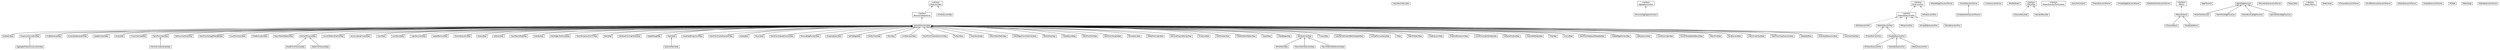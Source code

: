 #!/usr/local/bin/dot
#
# Class diagram 
# Generated by UMLGraph version R5_6-24-gf6e263 (http://www.umlgraph.org/)
#

digraph G {
	edge [fontname="Helvetica",fontsize=10,labelfontname="Helvetica",labelfontsize=10];
	node [fontname="Helvetica",fontsize=10,shape=plaintext];
	nodesep=0.25;
	ranksep=0.5;
	// com.orientechnologies.orient.core.sql.executor.SubQueryStep
	c233772 [label=<<table title="com.orientechnologies.orient.core.sql.executor.SubQueryStep" border="0" cellborder="1" cellspacing="0" cellpadding="2" port="p" href="./SubQueryStep.html">
		<tr><td><table border="0" cellspacing="0" cellpadding="1">
<tr><td align="center" balign="center"> SubQueryStep </td></tr>
		</table></td></tr>
		</table>>, URL="./SubQueryStep.html", fontname="Helvetica", fontcolor="black", fontsize=10.0];
	// com.orientechnologies.orient.core.sql.executor.ProjectionCalculationStep
	c233773 [label=<<table title="com.orientechnologies.orient.core.sql.executor.ProjectionCalculationStep" border="0" cellborder="1" cellspacing="0" cellpadding="2" port="p" href="./ProjectionCalculationStep.html">
		<tr><td><table border="0" cellspacing="0" cellpadding="1">
<tr><td align="center" balign="center"> ProjectionCalculationStep </td></tr>
		</table></td></tr>
		</table>>, URL="./ProjectionCalculationStep.html", fontname="Helvetica", fontcolor="black", fontsize=10.0];
	// com.orientechnologies.orient.core.sql.executor.OExecutionStepInternal
	c233774 [label=<<table title="com.orientechnologies.orient.core.sql.executor.OExecutionStepInternal" border="0" cellborder="1" cellspacing="0" cellpadding="2" port="p" href="./OExecutionStepInternal.html">
		<tr><td><table border="0" cellspacing="0" cellpadding="1">
<tr><td align="center" balign="center"> &#171;interface&#187; </td></tr>
<tr><td align="center" balign="center"> OExecutionStepInternal </td></tr>
		</table></td></tr>
		</table>>, URL="./OExecutionStepInternal.html", fontname="Helvetica", fontcolor="black", fontsize=10.0];
	// com.orientechnologies.orient.core.sql.executor.IndexSearchDescriptor
	c233775 [label=<<table title="com.orientechnologies.orient.core.sql.executor.IndexSearchDescriptor" border="0" cellborder="1" cellspacing="0" cellpadding="2" port="p" href="./IndexSearchDescriptor.html">
		<tr><td><table border="0" cellspacing="0" cellpadding="1">
<tr><td align="center" balign="center"> IndexSearchDescriptor </td></tr>
		</table></td></tr>
		</table>>, URL="./IndexSearchDescriptor.html", fontname="Helvetica", fontcolor="black", fontsize=10.0];
	// com.orientechnologies.orient.core.sql.executor.FindReferencesStep
	c233776 [label=<<table title="com.orientechnologies.orient.core.sql.executor.FindReferencesStep" border="0" cellborder="1" cellspacing="0" cellpadding="2" port="p" href="./FindReferencesStep.html">
		<tr><td><table border="0" cellspacing="0" cellpadding="1">
<tr><td align="center" balign="center"> FindReferencesStep </td></tr>
		</table></td></tr>
		</table>>, URL="./FindReferencesStep.html", fontname="Helvetica", fontcolor="black", fontsize=10.0];
	// com.orientechnologies.orient.core.sql.executor.EmptyDataGeneratorStep
	c233777 [label=<<table title="com.orientechnologies.orient.core.sql.executor.EmptyDataGeneratorStep" border="0" cellborder="1" cellspacing="0" cellpadding="2" port="p" href="./EmptyDataGeneratorStep.html">
		<tr><td><table border="0" cellspacing="0" cellpadding="1">
<tr><td align="center" balign="center"> EmptyDataGeneratorStep </td></tr>
		</table></td></tr>
		</table>>, URL="./EmptyDataGeneratorStep.html", fontname="Helvetica", fontcolor="black", fontsize=10.0];
	// com.orientechnologies.orient.core.sql.executor.UpdateContentStep
	c233778 [label=<<table title="com.orientechnologies.orient.core.sql.executor.UpdateContentStep" border="0" cellborder="1" cellspacing="0" cellpadding="2" port="p" href="./UpdateContentStep.html">
		<tr><td><table border="0" cellspacing="0" cellpadding="1">
<tr><td align="center" balign="center"> UpdateContentStep </td></tr>
		</table></td></tr>
		</table>>, URL="./UpdateContentStep.html", fontname="Helvetica", fontcolor="black", fontsize=10.0];
	// com.orientechnologies.orient.core.sql.executor.EmptyStep
	c233779 [label=<<table title="com.orientechnologies.orient.core.sql.executor.EmptyStep" border="0" cellborder="1" cellspacing="0" cellpadding="2" port="p" href="./EmptyStep.html">
		<tr><td><table border="0" cellspacing="0" cellpadding="1">
<tr><td align="center" balign="center"> EmptyStep </td></tr>
		</table></td></tr>
		</table>>, URL="./EmptyStep.html", fontname="Helvetica", fontcolor="black", fontsize=10.0];
	// com.orientechnologies.orient.core.sql.executor.CheckClassTypeStep
	c233780 [label=<<table title="com.orientechnologies.orient.core.sql.executor.CheckClassTypeStep" border="0" cellborder="1" cellspacing="0" cellpadding="2" port="p" href="./CheckClassTypeStep.html">
		<tr><td><table border="0" cellspacing="0" cellpadding="1">
<tr><td align="center" balign="center"> CheckClassTypeStep </td></tr>
		</table></td></tr>
		</table>>, URL="./CheckClassTypeStep.html", fontname="Helvetica", fontcolor="black", fontsize=10.0];
	// com.orientechnologies.orient.core.sql.executor.FetchFromIndexStep
	c233781 [label=<<table title="com.orientechnologies.orient.core.sql.executor.FetchFromIndexStep" border="0" cellborder="1" cellspacing="0" cellpadding="2" port="p" href="./FetchFromIndexStep.html">
		<tr><td><table border="0" cellspacing="0" cellpadding="1">
<tr><td align="center" balign="center"> FetchFromIndexStep </td></tr>
		</table></td></tr>
		</table>>, URL="./FetchFromIndexStep.html", fontname="Helvetica", fontcolor="black", fontsize=10.0];
	// com.orientechnologies.orient.core.sql.executor.SetDocumentClassStep
	c233782 [label=<<table title="com.orientechnologies.orient.core.sql.executor.SetDocumentClassStep" border="0" cellborder="1" cellspacing="0" cellpadding="2" port="p" href="./SetDocumentClassStep.html">
		<tr><td><table border="0" cellspacing="0" cellpadding="1">
<tr><td align="center" balign="center"> SetDocumentClassStep </td></tr>
		</table></td></tr>
		</table>>, URL="./SetDocumentClassStep.html", fontname="Helvetica", fontcolor="black", fontsize=10.0];
	// com.orientechnologies.orient.core.sql.executor.FetchFromStorageMetadataStep
	c233783 [label=<<table title="com.orientechnologies.orient.core.sql.executor.FetchFromStorageMetadataStep" border="0" cellborder="1" cellspacing="0" cellpadding="2" port="p" href="./FetchFromStorageMetadataStep.html">
		<tr><td><table border="0" cellspacing="0" cellpadding="1">
<tr><td align="center" balign="center"> FetchFromStorageMetadataStep </td></tr>
		</table></td></tr>
		</table>>, URL="./FetchFromStorageMetadataStep.html", fontname="Helvetica", fontcolor="black", fontsize=10.0];
	// com.orientechnologies.orient.core.sql.executor.CountFromClassStep
	c233784 [label=<<table title="com.orientechnologies.orient.core.sql.executor.CountFromClassStep" border="0" cellborder="1" cellspacing="0" cellpadding="2" port="p" href="./CountFromClassStep.html">
		<tr><td><table border="0" cellspacing="0" cellpadding="1">
<tr><td align="center" balign="center"> CountFromClassStep </td></tr>
		</table></td></tr>
		</table>>, URL="./CountFromClassStep.html", fontname="Helvetica", fontcolor="black", fontsize=10.0];
	// com.orientechnologies.orient.core.sql.executor.FilterByClustersStep
	c233785 [label=<<table title="com.orientechnologies.orient.core.sql.executor.FilterByClustersStep" border="0" cellborder="1" cellspacing="0" cellpadding="2" port="p" href="./FilterByClustersStep.html">
		<tr><td><table border="0" cellspacing="0" cellpadding="1">
<tr><td align="center" balign="center"> FilterByClustersStep </td></tr>
		</table></td></tr>
		</table>>, URL="./FilterByClustersStep.html", fontname="Helvetica", fontcolor="black", fontsize=10.0];
	// com.orientechnologies.orient.core.sql.executor.ReturnMatchPatternsStep
	c233786 [label=<<table title="com.orientechnologies.orient.core.sql.executor.ReturnMatchPatternsStep" border="0" cellborder="1" cellspacing="0" cellpadding="2" port="p" href="./ReturnMatchPatternsStep.html">
		<tr><td><table border="0" cellspacing="0" cellpadding="1">
<tr><td align="center" balign="center"> ReturnMatchPatternsStep </td></tr>
		</table></td></tr>
		</table>>, URL="./ReturnMatchPatternsStep.html", fontname="Helvetica", fontcolor="black", fontsize=10.0];
	// com.orientechnologies.orient.core.sql.executor.FetchFromIndexValuesStep
	c233787 [label=<<table title="com.orientechnologies.orient.core.sql.executor.FetchFromIndexValuesStep" border="0" cellborder="1" cellspacing="0" cellpadding="2" port="p" href="./FetchFromIndexValuesStep.html">
		<tr><td><table border="0" cellspacing="0" cellpadding="1">
<tr><td align="center" balign="center"> FetchFromIndexValuesStep </td></tr>
		</table></td></tr>
		</table>>, URL="./FetchFromIndexValuesStep.html", fontname="Helvetica", fontcolor="black", fontsize=10.0];
	// com.orientechnologies.orient.core.sql.executor.AbstractTraverseStep
	c233788 [label=<<table title="com.orientechnologies.orient.core.sql.executor.AbstractTraverseStep" border="0" cellborder="1" cellspacing="0" cellpadding="2" port="p" href="./AbstractTraverseStep.html">
		<tr><td><table border="0" cellspacing="0" cellpadding="1">
<tr><td align="center" balign="center"><font face="Helvetica-Oblique"> AbstractTraverseStep </font></td></tr>
		</table></td></tr>
		</table>>, URL="./AbstractTraverseStep.html", fontname="Helvetica", fontcolor="black", fontsize=10.0];
	// com.orientechnologies.orient.core.sql.executor.ConvertToResultInternalStep
	c233789 [label=<<table title="com.orientechnologies.orient.core.sql.executor.ConvertToResultInternalStep" border="0" cellborder="1" cellspacing="0" cellpadding="2" port="p" href="./ConvertToResultInternalStep.html">
		<tr><td><table border="0" cellspacing="0" cellpadding="1">
<tr><td align="center" balign="center"> ConvertToResultInternalStep </td></tr>
		</table></td></tr>
		</table>>, URL="./ConvertToResultInternalStep.html", fontname="Helvetica", fontcolor="black", fontsize=10.0];
	// com.orientechnologies.orient.core.sql.executor.AccumulatingTimeoutStep
	c233790 [label=<<table title="com.orientechnologies.orient.core.sql.executor.AccumulatingTimeoutStep" border="0" cellborder="1" cellspacing="0" cellpadding="2" port="p" href="./AccumulatingTimeoutStep.html">
		<tr><td><table border="0" cellspacing="0" cellpadding="1">
<tr><td align="center" balign="center"> AccumulatingTimeoutStep </td></tr>
		</table></td></tr>
		</table>>, URL="./AccumulatingTimeoutStep.html", fontname="Helvetica", fontcolor="black", fontsize=10.0];
	// com.orientechnologies.orient.core.sql.executor.AggregationContext
	c233791 [label=<<table title="com.orientechnologies.orient.core.sql.executor.AggregationContext" border="0" cellborder="1" cellspacing="0" cellpadding="2" port="p" href="./AggregationContext.html">
		<tr><td><table border="0" cellspacing="0" cellpadding="1">
<tr><td align="center" balign="center"> &#171;interface&#187; </td></tr>
<tr><td align="center" balign="center"> AggregationContext </td></tr>
		</table></td></tr>
		</table>>, URL="./AggregationContext.html", fontname="Helvetica", fontcolor="black", fontsize=10.0];
	// com.orientechnologies.orient.core.sql.executor.ODDLExecutionPlan
	c233792 [label=<<table title="com.orientechnologies.orient.core.sql.executor.ODDLExecutionPlan" border="0" cellborder="1" cellspacing="0" cellpadding="2" port="p" href="./ODDLExecutionPlan.html">
		<tr><td><table border="0" cellspacing="0" cellpadding="1">
<tr><td align="center" balign="center"> ODDLExecutionPlan </td></tr>
		</table></td></tr>
		</table>>, URL="./ODDLExecutionPlan.html", fontname="Helvetica", fontcolor="black", fontsize=10.0];
	// com.orientechnologies.orient.core.sql.executor.CountStep
	c233793 [label=<<table title="com.orientechnologies.orient.core.sql.executor.CountStep" border="0" cellborder="1" cellspacing="0" cellpadding="2" port="p" href="./CountStep.html">
		<tr><td><table border="0" cellspacing="0" cellpadding="1">
<tr><td align="center" balign="center"> CountStep </td></tr>
		</table></td></tr>
		</table>>, URL="./CountStep.html", fontname="Helvetica", fontcolor="black", fontsize=10.0];
	// com.orientechnologies.orient.core.sql.executor.LockRecordStep
	c233794 [label=<<table title="com.orientechnologies.orient.core.sql.executor.LockRecordStep" border="0" cellborder="1" cellspacing="0" cellpadding="2" port="p" href="./LockRecordStep.html">
		<tr><td><table border="0" cellspacing="0" cellpadding="1">
<tr><td align="center" balign="center"> LockRecordStep </td></tr>
		</table></td></tr>
		</table>>, URL="./LockRecordStep.html", fontname="Helvetica", fontcolor="black", fontsize=10.0];
	// com.orientechnologies.orient.core.sql.executor.CopyDocumentStep
	c233795 [label=<<table title="com.orientechnologies.orient.core.sql.executor.CopyDocumentStep" border="0" cellborder="1" cellspacing="0" cellpadding="2" port="p" href="./CopyDocumentStep.html">
		<tr><td><table border="0" cellspacing="0" cellpadding="1">
<tr><td align="center" balign="center"> CopyDocumentStep </td></tr>
		</table></td></tr>
		</table>>, URL="./CopyDocumentStep.html", fontname="Helvetica", fontcolor="black", fontsize=10.0];
	// com.orientechnologies.orient.core.sql.executor.UpdateRemoveStep
	c233796 [label=<<table title="com.orientechnologies.orient.core.sql.executor.UpdateRemoveStep" border="0" cellborder="1" cellspacing="0" cellpadding="2" port="p" href="./UpdateRemoveStep.html">
		<tr><td><table border="0" cellspacing="0" cellpadding="1">
<tr><td align="center" balign="center"> UpdateRemoveStep </td></tr>
		</table></td></tr>
		</table>>, URL="./UpdateRemoveStep.html", fontname="Helvetica", fontcolor="black", fontsize=10.0];
	// com.orientechnologies.orient.core.sql.executor.ODeleteEdgeExecutionPlanner
	c233797 [label=<<table title="com.orientechnologies.orient.core.sql.executor.ODeleteEdgeExecutionPlanner" border="0" cellborder="1" cellspacing="0" cellpadding="2" port="p" href="./ODeleteEdgeExecutionPlanner.html">
		<tr><td><table border="0" cellspacing="0" cellpadding="1">
<tr><td align="center" balign="center"> ODeleteEdgeExecutionPlanner </td></tr>
		</table></td></tr>
		</table>>, URL="./ODeleteEdgeExecutionPlanner.html", fontname="Helvetica", fontcolor="black", fontsize=10.0];
	// com.orientechnologies.orient.core.sql.executor.DistinctExecutionStep
	c233798 [label=<<table title="com.orientechnologies.orient.core.sql.executor.DistinctExecutionStep" border="0" cellborder="1" cellspacing="0" cellpadding="2" port="p" href="./DistinctExecutionStep.html">
		<tr><td><table border="0" cellspacing="0" cellpadding="1">
<tr><td align="center" balign="center"> DistinctExecutionStep </td></tr>
		</table></td></tr>
		</table>>, URL="./DistinctExecutionStep.html", fontname="Helvetica", fontcolor="black", fontsize=10.0];
	// com.orientechnologies.orient.core.sql.executor.OInsertExecutionPlanner
	c233799 [label=<<table title="com.orientechnologies.orient.core.sql.executor.OInsertExecutionPlanner" border="0" cellborder="1" cellspacing="0" cellpadding="2" port="p" href="./OInsertExecutionPlanner.html">
		<tr><td><table border="0" cellspacing="0" cellpadding="1">
<tr><td align="center" balign="center"> OInsertExecutionPlanner </td></tr>
		</table></td></tr>
		</table>>, URL="./OInsertExecutionPlanner.html", fontname="Helvetica", fontcolor="black", fontsize=10.0];
	// com.orientechnologies.orient.core.sql.executor.ExpandStep
	c233800 [label=<<table title="com.orientechnologies.orient.core.sql.executor.ExpandStep" border="0" cellborder="1" cellspacing="0" cellpadding="2" port="p" href="./ExpandStep.html">
		<tr><td><table border="0" cellspacing="0" cellpadding="1">
<tr><td align="center" balign="center"> ExpandStep </td></tr>
		</table></td></tr>
		</table>>, URL="./ExpandStep.html", fontname="Helvetica", fontcolor="black", fontsize=10.0];
	// com.orientechnologies.orient.core.sql.executor.LetQueryStep
	c233801 [label=<<table title="com.orientechnologies.orient.core.sql.executor.LetQueryStep" border="0" cellborder="1" cellspacing="0" cellpadding="2" port="p" href="./LetQueryStep.html">
		<tr><td><table border="0" cellspacing="0" cellpadding="1">
<tr><td align="center" balign="center"> LetQueryStep </td></tr>
		</table></td></tr>
		</table>>, URL="./LetQueryStep.html", fontname="Helvetica", fontcolor="black", fontsize=10.0];
	// com.orientechnologies.orient.core.sql.executor.LiveQueryListenerImpl
	c233802 [label=<<table title="com.orientechnologies.orient.core.sql.executor.LiveQueryListenerImpl" border="0" cellborder="1" cellspacing="0" cellpadding="2" port="p" href="./LiveQueryListenerImpl.html">
		<tr><td><table border="0" cellspacing="0" cellpadding="1">
<tr><td align="center" balign="center"> LiveQueryListenerImpl </td></tr>
		</table></td></tr>
		</table>>, URL="./LiveQueryListenerImpl.html", fontname="Helvetica", fontcolor="black", fontsize=10.0];
	// com.orientechnologies.orient.core.sql.executor.ORidSetIterator
	c233803 [label=<<table title="com.orientechnologies.orient.core.sql.executor.ORidSetIterator" border="0" cellborder="1" cellspacing="0" cellpadding="2" port="p" href="./ORidSetIterator.html">
		<tr><td><table border="0" cellspacing="0" cellpadding="1">
<tr><td align="center" balign="center"> ORidSetIterator </td></tr>
		</table></td></tr>
		</table>>, URL="./ORidSetIterator.html", fontname="Helvetica", fontcolor="black", fontsize=10.0];
	// com.orientechnologies.orient.core.sql.executor.OInternalExecutionPlan
	c233804 [label=<<table title="com.orientechnologies.orient.core.sql.executor.OInternalExecutionPlan" border="0" cellborder="1" cellspacing="0" cellpadding="2" port="p" href="./OInternalExecutionPlan.html">
		<tr><td><table border="0" cellspacing="0" cellpadding="1">
<tr><td align="center" balign="center"> &#171;interface&#187; </td></tr>
<tr><td align="center" balign="center"> OInternalExecutionPlan </td></tr>
		</table></td></tr>
		</table>>, URL="./OInternalExecutionPlan.html", fontname="Helvetica", fontcolor="black", fontsize=10.0];
	// com.orientechnologies.orient.core.sql.executor.CheckRecordTypeStep
	c233805 [label=<<table title="com.orientechnologies.orient.core.sql.executor.CheckRecordTypeStep" border="0" cellborder="1" cellspacing="0" cellpadding="2" port="p" href="./CheckRecordTypeStep.html">
		<tr><td><table border="0" cellspacing="0" cellpadding="1">
<tr><td align="center" balign="center"> CheckRecordTypeStep </td></tr>
		</table></td></tr>
		</table>>, URL="./CheckRecordTypeStep.html", fontname="Helvetica", fontcolor="black", fontsize=10.0];
	// com.orientechnologies.orient.core.sql.executor.OrderByStep
	c233806 [label=<<table title="com.orientechnologies.orient.core.sql.executor.OrderByStep" border="0" cellborder="1" cellspacing="0" cellpadding="2" port="p" href="./OrderByStep.html">
		<tr><td><table border="0" cellspacing="0" cellpadding="1">
<tr><td align="center" balign="center"> OrderByStep </td></tr>
		</table></td></tr>
		</table>>, URL="./OrderByStep.html", fontname="Helvetica", fontcolor="black", fontsize=10.0];
	// com.orientechnologies.orient.core.sql.executor.OInternalResultSet
	c233807 [label=<<table title="com.orientechnologies.orient.core.sql.executor.OInternalResultSet" border="0" cellborder="1" cellspacing="0" cellpadding="2" port="p" href="./OInternalResultSet.html">
		<tr><td><table border="0" cellspacing="0" cellpadding="1">
<tr><td align="center" balign="center"> OInternalResultSet </td></tr>
		</table></td></tr>
		</table>>, URL="./OInternalResultSet.html", fontname="Helvetica", fontcolor="black", fontsize=10.0];
	// com.orientechnologies.orient.core.sql.executor.FetchEdgesToVerticesStep
	c233808 [label=<<table title="com.orientechnologies.orient.core.sql.executor.FetchEdgesToVerticesStep" border="0" cellborder="1" cellspacing="0" cellpadding="2" port="p" href="./FetchEdgesToVerticesStep.html">
		<tr><td><table border="0" cellspacing="0" cellpadding="1">
<tr><td align="center" balign="center"> FetchEdgesToVerticesStep </td></tr>
		</table></td></tr>
		</table>>, URL="./FetchEdgesToVerticesStep.html", fontname="Helvetica", fontcolor="black", fontsize=10.0];
	// com.orientechnologies.orient.core.sql.executor.OQueryExecutionPushListener
	c233809 [label=<<table title="com.orientechnologies.orient.core.sql.executor.OQueryExecutionPushListener" border="0" cellborder="1" cellspacing="0" cellpadding="2" port="p" href="./OQueryExecutionPushListener.html">
		<tr><td><table border="0" cellspacing="0" cellpadding="1">
<tr><td align="center" balign="center"> &#171;interface&#187; </td></tr>
<tr><td align="center" balign="center"> OQueryExecutionPushListener </td></tr>
		</table></td></tr>
		</table>>, URL="./OQueryExecutionPushListener.html", fontname="Helvetica", fontcolor="black", fontsize=10.0];
	// com.orientechnologies.orient.core.sql.executor.FetchTemporaryFromTxStep
	c233810 [label=<<table title="com.orientechnologies.orient.core.sql.executor.FetchTemporaryFromTxStep" border="0" cellborder="1" cellspacing="0" cellpadding="2" port="p" href="./FetchTemporaryFromTxStep.html">
		<tr><td><table border="0" cellspacing="0" cellpadding="1">
<tr><td align="center" balign="center"> FetchTemporaryFromTxStep </td></tr>
		</table></td></tr>
		</table>>, URL="./FetchTemporaryFromTxStep.html", fontname="Helvetica", fontcolor="black", fontsize=10.0];
	// com.orientechnologies.orient.core.sql.executor.QueryPlanningInfo
	c233811 [label=<<table title="com.orientechnologies.orient.core.sql.executor.QueryPlanningInfo" border="0" cellborder="1" cellspacing="0" cellpadding="2" port="p" href="./QueryPlanningInfo.html">
		<tr><td><table border="0" cellspacing="0" cellpadding="1">
<tr><td align="center" balign="center"> QueryPlanningInfo </td></tr>
		</table></td></tr>
		</table>>, URL="./QueryPlanningInfo.html", fontname="Helvetica", fontcolor="black", fontsize=10.0];
	// com.orientechnologies.orient.core.sql.executor.BatchStep
	c233812 [label=<<table title="com.orientechnologies.orient.core.sql.executor.BatchStep" border="0" cellborder="1" cellspacing="0" cellpadding="2" port="p" href="./BatchStep.html">
		<tr><td><table border="0" cellspacing="0" cellpadding="1">
<tr><td align="center" balign="center"> BatchStep </td></tr>
		</table></td></tr>
		</table>>, URL="./BatchStep.html", fontname="Helvetica", fontcolor="black", fontsize=10.0];
	// com.orientechnologies.orient.core.sql.executor.GetValueFromIndexEntryStep
	c233813 [label=<<table title="com.orientechnologies.orient.core.sql.executor.GetValueFromIndexEntryStep" border="0" cellborder="1" cellspacing="0" cellpadding="2" port="p" href="./GetValueFromIndexEntryStep.html">
		<tr><td><table border="0" cellspacing="0" cellpadding="1">
<tr><td align="center" balign="center"> GetValueFromIndexEntryStep </td></tr>
		</table></td></tr>
		</table>>, URL="./GetValueFromIndexEntryStep.html", fontname="Helvetica", fontcolor="black", fontsize=10.0];
	// com.orientechnologies.orient.core.sql.executor.UpdateMergeStep
	c233814 [label=<<table title="com.orientechnologies.orient.core.sql.executor.UpdateMergeStep" border="0" cellborder="1" cellspacing="0" cellpadding="2" port="p" href="./UpdateMergeStep.html">
		<tr><td><table border="0" cellspacing="0" cellpadding="1">
<tr><td align="center" balign="center"> UpdateMergeStep </td></tr>
		</table></td></tr>
		</table>>, URL="./UpdateMergeStep.html", fontname="Helvetica", fontcolor="black", fontsize=10.0];
	// com.orientechnologies.orient.core.sql.executor.OExecutionPlan
	c233815 [label=<<table title="com.orientechnologies.orient.core.sql.executor.OExecutionPlan" border="0" cellborder="1" cellspacing="0" cellpadding="2" port="p" href="./OExecutionPlan.html">
		<tr><td><table border="0" cellspacing="0" cellpadding="1">
<tr><td align="center" balign="center"> &#171;interface&#187; </td></tr>
<tr><td align="center" balign="center"> OExecutionPlan </td></tr>
		</table></td></tr>
		</table>>, URL="./OExecutionPlan.html", fontname="Helvetica", fontcolor="black", fontsize=10.0];
	// com.orientechnologies.orient.core.sql.executor.WhileMatchStep
	c233816 [label=<<table title="com.orientechnologies.orient.core.sql.executor.WhileMatchStep" border="0" cellborder="1" cellspacing="0" cellpadding="2" port="p" href="./WhileMatchStep.html">
		<tr><td><table border="0" cellspacing="0" cellpadding="1">
<tr><td align="center" balign="center"> WhileMatchStep </td></tr>
		</table></td></tr>
		</table>>, URL="./WhileMatchStep.html", fontname="Helvetica", fontcolor="black", fontsize=10.0];
	// com.orientechnologies.orient.core.sql.executor.OInfoExecutionPlan
	c233817 [label=<<table title="com.orientechnologies.orient.core.sql.executor.OInfoExecutionPlan" border="0" cellborder="1" cellspacing="0" cellpadding="2" port="p" href="./OInfoExecutionPlan.html">
		<tr><td><table border="0" cellspacing="0" cellpadding="1">
<tr><td align="center" balign="center"> OInfoExecutionPlan </td></tr>
		</table></td></tr>
		</table>>, URL="./OInfoExecutionPlan.html", fontname="Helvetica", fontcolor="black", fontsize=10.0];
	// com.orientechnologies.orient.core.sql.executor.BreadthFirstTraverseStep
	c233818 [label=<<table title="com.orientechnologies.orient.core.sql.executor.BreadthFirstTraverseStep" border="0" cellborder="1" cellspacing="0" cellpadding="2" port="p" href="./BreadthFirstTraverseStep.html">
		<tr><td><table border="0" cellspacing="0" cellpadding="1">
<tr><td align="center" balign="center"> BreadthFirstTraverseStep </td></tr>
		</table></td></tr>
		</table>>, URL="./BreadthFirstTraverseStep.html", fontname="Helvetica", fontcolor="black", fontsize=10.0];
	// com.orientechnologies.orient.core.sql.executor.OCreateVertexExecutionPlanner
	c233819 [label=<<table title="com.orientechnologies.orient.core.sql.executor.OCreateVertexExecutionPlanner" border="0" cellborder="1" cellspacing="0" cellpadding="2" port="p" href="./OCreateVertexExecutionPlanner.html">
		<tr><td><table border="0" cellspacing="0" cellpadding="1">
<tr><td align="center" balign="center"> OCreateVertexExecutionPlanner </td></tr>
		</table></td></tr>
		</table>>, URL="./OCreateVertexExecutionPlanner.html", fontname="Helvetica", fontcolor="black", fontsize=10.0];
	// com.orientechnologies.orient.core.sql.executor.OptionalMatchStep
	c233820 [label=<<table title="com.orientechnologies.orient.core.sql.executor.OptionalMatchStep" border="0" cellborder="1" cellspacing="0" cellpadding="2" port="p" href="./OptionalMatchStep.html">
		<tr><td><table border="0" cellspacing="0" cellpadding="1">
<tr><td align="center" balign="center"> OptionalMatchStep </td></tr>
		</table></td></tr>
		</table>>, URL="./OptionalMatchStep.html", fontname="Helvetica", fontcolor="black", fontsize=10.0];
	// com.orientechnologies.orient.core.sql.executor.MatchStep
	c233821 [label=<<table title="com.orientechnologies.orient.core.sql.executor.MatchStep" border="0" cellborder="1" cellspacing="0" cellpadding="2" port="p" href="./MatchStep.html">
		<tr><td><table border="0" cellspacing="0" cellpadding="1">
<tr><td align="center" balign="center"> MatchStep </td></tr>
		</table></td></tr>
		</table>>, URL="./MatchStep.html", fontname="Helvetica", fontcolor="black", fontsize=10.0];
	// com.orientechnologies.orient.core.sql.executor.OSelectExecutionPlan
	c233822 [label=<<table title="com.orientechnologies.orient.core.sql.executor.OSelectExecutionPlan" border="0" cellborder="1" cellspacing="0" cellpadding="2" port="p" href="./OSelectExecutionPlan.html">
		<tr><td><table border="0" cellspacing="0" cellpadding="1">
<tr><td align="center" balign="center"> OSelectExecutionPlan </td></tr>
		</table></td></tr>
		</table>>, URL="./OSelectExecutionPlan.html", fontname="Helvetica", fontcolor="black", fontsize=10.0];
	// com.orientechnologies.orient.core.sql.executor.GuaranteeEmptyCountStep
	c233823 [label=<<table title="com.orientechnologies.orient.core.sql.executor.GuaranteeEmptyCountStep" border="0" cellborder="1" cellspacing="0" cellpadding="2" port="p" href="./GuaranteeEmptyCountStep.html">
		<tr><td><table border="0" cellspacing="0" cellpadding="1">
<tr><td align="center" balign="center"> GuaranteeEmptyCountStep </td></tr>
		</table></td></tr>
		</table>>, URL="./GuaranteeEmptyCountStep.html", fontname="Helvetica", fontcolor="black", fontsize=10.0];
	// com.orientechnologies.orient.core.sql.executor.FetchFromClusterExecutionStep
	c233824 [label=<<table title="com.orientechnologies.orient.core.sql.executor.FetchFromClusterExecutionStep" border="0" cellborder="1" cellspacing="0" cellpadding="2" port="p" href="./FetchFromClusterExecutionStep.html">
		<tr><td><table border="0" cellspacing="0" cellpadding="1">
<tr><td align="center" balign="center"> FetchFromClusterExecutionStep </td></tr>
		</table></td></tr>
		</table>>, URL="./FetchFromClusterExecutionStep.html", fontname="Helvetica", fontcolor="black", fontsize=10.0];
	// com.orientechnologies.orient.core.sql.executor.AbstractExecutionStep
	c233825 [label=<<table title="com.orientechnologies.orient.core.sql.executor.AbstractExecutionStep" border="0" cellborder="1" cellspacing="0" cellpadding="2" port="p" href="./AbstractExecutionStep.html">
		<tr><td><table border="0" cellspacing="0" cellpadding="1">
<tr><td align="center" balign="center"><font face="Helvetica-Oblique"> AbstractExecutionStep </font></td></tr>
		</table></td></tr>
		</table>>, URL="./AbstractExecutionStep.html", fontname="Helvetica", fontcolor="black", fontsize=10.0];
	// com.orientechnologies.orient.core.sql.executor.DeleteStep
	c233826 [label=<<table title="com.orientechnologies.orient.core.sql.executor.DeleteStep" border="0" cellborder="1" cellspacing="0" cellpadding="2" port="p" href="./DeleteStep.html">
		<tr><td><table border="0" cellspacing="0" cellpadding="1">
<tr><td align="center" balign="center"> DeleteStep </td></tr>
		</table></td></tr>
		</table>>, URL="./DeleteStep.html", fontname="Helvetica", fontcolor="black", fontsize=10.0];
	// com.orientechnologies.orient.core.sql.executor.OMatchExecutionPlanner
	c233827 [label=<<table title="com.orientechnologies.orient.core.sql.executor.OMatchExecutionPlanner" border="0" cellborder="1" cellspacing="0" cellpadding="2" port="p" href="./OMatchExecutionPlanner.html">
		<tr><td><table border="0" cellspacing="0" cellpadding="1">
<tr><td align="center" balign="center"> OMatchExecutionPlanner </td></tr>
		</table></td></tr>
		</table>>, URL="./OMatchExecutionPlanner.html", fontname="Helvetica", fontcolor="black", fontsize=10.0];
	// com.orientechnologies.orient.core.sql.executor.OCreateEdgeExecutionPlanner
	c233828 [label=<<table title="com.orientechnologies.orient.core.sql.executor.OCreateEdgeExecutionPlanner" border="0" cellborder="1" cellspacing="0" cellpadding="2" port="p" href="./OCreateEdgeExecutionPlanner.html">
		<tr><td><table border="0" cellspacing="0" cellpadding="1">
<tr><td align="center" balign="center"> OCreateEdgeExecutionPlanner </td></tr>
		</table></td></tr>
		</table>>, URL="./OCreateEdgeExecutionPlanner.html", fontname="Helvetica", fontcolor="black", fontsize=10.0];
	// com.orientechnologies.orient.core.sql.executor.OForEachExecutionPlan
	c233829 [label=<<table title="com.orientechnologies.orient.core.sql.executor.OForEachExecutionPlan" border="0" cellborder="1" cellspacing="0" cellpadding="2" port="p" href="./OForEachExecutionPlan.html">
		<tr><td><table border="0" cellspacing="0" cellpadding="1">
<tr><td align="center" balign="center"> OForEachExecutionPlan </td></tr>
		</table></td></tr>
		</table>>, URL="./OForEachExecutionPlan.html", fontname="Helvetica", fontcolor="black", fontsize=10.0];
	// com.orientechnologies.orient.core.sql.executor.ODeleteExecutionPlan
	c233830 [label=<<table title="com.orientechnologies.orient.core.sql.executor.ODeleteExecutionPlan" border="0" cellborder="1" cellspacing="0" cellpadding="2" port="p" href="./ODeleteExecutionPlan.html">
		<tr><td><table border="0" cellspacing="0" cellpadding="1">
<tr><td align="center" balign="center"> ODeleteExecutionPlan </td></tr>
		</table></td></tr>
		</table>>, URL="./ODeleteExecutionPlan.html", fontname="Helvetica", fontcolor="black", fontsize=10.0];
	// com.orientechnologies.orient.core.sql.executor.ODeleteVertexExecutionPlanner
	c233831 [label=<<table title="com.orientechnologies.orient.core.sql.executor.ODeleteVertexExecutionPlanner" border="0" cellborder="1" cellspacing="0" cellpadding="2" port="p" href="./ODeleteVertexExecutionPlanner.html">
		<tr><td><table border="0" cellspacing="0" cellpadding="1">
<tr><td align="center" balign="center"> ODeleteVertexExecutionPlanner </td></tr>
		</table></td></tr>
		</table>>, URL="./ODeleteVertexExecutionPlanner.html", fontname="Helvetica", fontcolor="black", fontsize=10.0];
	// com.orientechnologies.orient.core.sql.executor.ReturnStep
	c233832 [label=<<table title="com.orientechnologies.orient.core.sql.executor.ReturnStep" border="0" cellborder="1" cellspacing="0" cellpadding="2" port="p" href="./ReturnStep.html">
		<tr><td><table border="0" cellspacing="0" cellpadding="1">
<tr><td align="center" balign="center"> ReturnStep </td></tr>
		</table></td></tr>
		</table>>, URL="./ReturnStep.html", fontname="Helvetica", fontcolor="black", fontsize=10.0];
	// com.orientechnologies.orient.core.sql.executor.OInsertExecutionPlan
	c233833 [label=<<table title="com.orientechnologies.orient.core.sql.executor.OInsertExecutionPlan" border="0" cellborder="1" cellspacing="0" cellpadding="2" port="p" href="./OInsertExecutionPlan.html">
		<tr><td><table border="0" cellspacing="0" cellpadding="1">
<tr><td align="center" balign="center"> OInsertExecutionPlan </td></tr>
		</table></td></tr>
		</table>>, URL="./OInsertExecutionPlan.html", fontname="Helvetica", fontcolor="black", fontsize=10.0];
	// com.orientechnologies.orient.core.sql.executor.FetchFromIndexedFunctionStep
	c233834 [label=<<table title="com.orientechnologies.orient.core.sql.executor.FetchFromIndexedFunctionStep" border="0" cellborder="1" cellspacing="0" cellpadding="2" port="p" href="./FetchFromIndexedFunctionStep.html">
		<tr><td><table border="0" cellspacing="0" cellpadding="1">
<tr><td align="center" balign="center"> FetchFromIndexedFunctionStep </td></tr>
		</table></td></tr>
		</table>>, URL="./FetchFromIndexedFunctionStep.html", fontname="Helvetica", fontcolor="black", fontsize=10.0];
	// com.orientechnologies.orient.core.sql.executor.RemoveEdgePointersStep
	c233835 [label=<<table title="com.orientechnologies.orient.core.sql.executor.RemoveEdgePointersStep" border="0" cellborder="1" cellspacing="0" cellpadding="2" port="p" href="./RemoveEdgePointersStep.html">
		<tr><td><table border="0" cellspacing="0" cellpadding="1">
<tr><td align="center" balign="center"> RemoveEdgePointersStep </td></tr>
		</table></td></tr>
		</table>>, URL="./RemoveEdgePointersStep.html", fontname="Helvetica", fontcolor="black", fontsize=10.0];
	// com.orientechnologies.orient.core.sql.executor.OResult
	c233836 [label=<<table title="com.orientechnologies.orient.core.sql.executor.OResult" border="0" cellborder="1" cellspacing="0" cellpadding="2" port="p" href="./OResult.html">
		<tr><td><table border="0" cellspacing="0" cellpadding="1">
<tr><td align="center" balign="center"> &#171;interface&#187; </td></tr>
<tr><td align="center" balign="center"> OResult </td></tr>
		</table></td></tr>
		</table>>, URL="./OResult.html", fontname="Helvetica", fontcolor="black", fontsize=10.0];
	// com.orientechnologies.orient.core.sql.executor.OIteratorResultSet
	c233837 [label=<<table title="com.orientechnologies.orient.core.sql.executor.OIteratorResultSet" border="0" cellborder="1" cellspacing="0" cellpadding="2" port="p" href="./OIteratorResultSet.html">
		<tr><td><table border="0" cellspacing="0" cellpadding="1">
<tr><td align="center" balign="center"> OIteratorResultSet </td></tr>
		</table></td></tr>
		</table>>, URL="./OIteratorResultSet.html", fontname="Helvetica", fontcolor="black", fontsize=10.0];
	// com.orientechnologies.orient.core.sql.executor.GlobalLetQueryStep
	c233838 [label=<<table title="com.orientechnologies.orient.core.sql.executor.GlobalLetQueryStep" border="0" cellborder="1" cellspacing="0" cellpadding="2" port="p" href="./GlobalLetQueryStep.html">
		<tr><td><table border="0" cellspacing="0" cellpadding="1">
<tr><td align="center" balign="center"> GlobalLetQueryStep </td></tr>
		</table></td></tr>
		</table>>, URL="./GlobalLetQueryStep.html", fontname="Helvetica", fontcolor="black", fontsize=10.0];
	// com.orientechnologies.orient.core.sql.executor.CastToEdgeStep
	c233839 [label=<<table title="com.orientechnologies.orient.core.sql.executor.CastToEdgeStep" border="0" cellborder="1" cellspacing="0" cellpadding="2" port="p" href="./CastToEdgeStep.html">
		<tr><td><table border="0" cellspacing="0" cellpadding="1">
<tr><td align="center" balign="center"> CastToEdgeStep </td></tr>
		</table></td></tr>
		</table>>, URL="./CastToEdgeStep.html", fontname="Helvetica", fontcolor="black", fontsize=10.0];
	// com.orientechnologies.orient.core.sql.executor.DepthFirstTraverseStep
	c233840 [label=<<table title="com.orientechnologies.orient.core.sql.executor.DepthFirstTraverseStep" border="0" cellborder="1" cellspacing="0" cellpadding="2" port="p" href="./DepthFirstTraverseStep.html">
		<tr><td><table border="0" cellspacing="0" cellpadding="1">
<tr><td align="center" balign="center"> DepthFirstTraverseStep </td></tr>
		</table></td></tr>
		</table>>, URL="./DepthFirstTraverseStep.html", fontname="Helvetica", fontcolor="black", fontsize=10.0];
	// com.orientechnologies.orient.core.sql.executor.EdgeTraversal
	c233841 [label=<<table title="com.orientechnologies.orient.core.sql.executor.EdgeTraversal" border="0" cellborder="1" cellspacing="0" cellpadding="2" port="p" href="./EdgeTraversal.html">
		<tr><td><table border="0" cellspacing="0" cellpadding="1">
<tr><td align="center" balign="center"> EdgeTraversal </td></tr>
		</table></td></tr>
		</table>>, URL="./EdgeTraversal.html", fontname="Helvetica", fontcolor="black", fontsize=10.0];
	// com.orientechnologies.orient.core.sql.executor.FilterByClassStep
	c233842 [label=<<table title="com.orientechnologies.orient.core.sql.executor.FilterByClassStep" border="0" cellborder="1" cellspacing="0" cellpadding="2" port="p" href="./FilterByClassStep.html">
		<tr><td><table border="0" cellspacing="0" cellpadding="1">
<tr><td align="center" balign="center"> FilterByClassStep </td></tr>
		</table></td></tr>
		</table>>, URL="./FilterByClassStep.html", fontname="Helvetica", fontcolor="black", fontsize=10.0];
	// com.orientechnologies.orient.core.sql.executor.RetryStep
	c233843 [label=<<table title="com.orientechnologies.orient.core.sql.executor.RetryStep" border="0" cellborder="1" cellspacing="0" cellpadding="2" port="p" href="./RetryStep.html">
		<tr><td><table border="0" cellspacing="0" cellpadding="1">
<tr><td align="center" balign="center"> RetryStep </td></tr>
		</table></td></tr>
		</table>>, URL="./RetryStep.html", fontname="Helvetica", fontcolor="black", fontsize=10.0];
	// com.orientechnologies.orient.core.sql.executor.AggregateProjectionCalculationStep
	c233844 [label=<<table title="com.orientechnologies.orient.core.sql.executor.AggregateProjectionCalculationStep" border="0" cellborder="1" cellspacing="0" cellpadding="2" port="p" href="./AggregateProjectionCalculationStep.html">
		<tr><td><table border="0" cellspacing="0" cellpadding="1">
<tr><td align="center" balign="center"> AggregateProjectionCalculationStep </td></tr>
		</table></td></tr>
		</table>>, URL="./AggregateProjectionCalculationStep.html", fontname="Helvetica", fontcolor="black", fontsize=10.0];
	// com.orientechnologies.orient.core.sql.executor.LimitExecutionStep
	c233845 [label=<<table title="com.orientechnologies.orient.core.sql.executor.LimitExecutionStep" border="0" cellborder="1" cellspacing="0" cellpadding="2" port="p" href="./LimitExecutionStep.html">
		<tr><td><table border="0" cellspacing="0" cellpadding="1">
<tr><td align="center" balign="center"> LimitExecutionStep </td></tr>
		</table></td></tr>
		</table>>, URL="./LimitExecutionStep.html", fontname="Helvetica", fontcolor="black", fontsize=10.0];
	// com.orientechnologies.orient.core.sql.executor.FetchFromClustersExecutionStep
	c233846 [label=<<table title="com.orientechnologies.orient.core.sql.executor.FetchFromClustersExecutionStep" border="0" cellborder="1" cellspacing="0" cellpadding="2" port="p" href="./FetchFromClustersExecutionStep.html">
		<tr><td><table border="0" cellspacing="0" cellpadding="1">
<tr><td align="center" balign="center"> FetchFromClustersExecutionStep </td></tr>
		</table></td></tr>
		</table>>, URL="./FetchFromClustersExecutionStep.html", fontname="Helvetica", fontcolor="black", fontsize=10.0];
	// com.orientechnologies.orient.core.sql.executor.ForEachStep
	c233847 [label=<<table title="com.orientechnologies.orient.core.sql.executor.ForEachStep" border="0" cellborder="1" cellspacing="0" cellpadding="2" port="p" href="./ForEachStep.html">
		<tr><td><table border="0" cellspacing="0" cellpadding="1">
<tr><td align="center" balign="center"> ForEachStep </td></tr>
		</table></td></tr>
		</table>>, URL="./ForEachStep.html", fontname="Helvetica", fontcolor="black", fontsize=10.0];
	// com.orientechnologies.orient.core.sql.executor.MatchFieldTraverser
	c233848 [label=<<table title="com.orientechnologies.orient.core.sql.executor.MatchFieldTraverser" border="0" cellborder="1" cellspacing="0" cellpadding="2" port="p" href="./MatchFieldTraverser.html">
		<tr><td><table border="0" cellspacing="0" cellpadding="1">
<tr><td align="center" balign="center"> MatchFieldTraverser </td></tr>
		</table></td></tr>
		</table>>, URL="./MatchFieldTraverser.html", fontname="Helvetica", fontcolor="black", fontsize=10.0];
	// com.orientechnologies.orient.core.sql.executor.OMoveVertexExecutionPlanner
	c233849 [label=<<table title="com.orientechnologies.orient.core.sql.executor.OMoveVertexExecutionPlanner" border="0" cellborder="1" cellspacing="0" cellpadding="2" port="p" href="./OMoveVertexExecutionPlanner.html">
		<tr><td><table border="0" cellspacing="0" cellpadding="1">
<tr><td align="center" balign="center"> OMoveVertexExecutionPlanner </td></tr>
		</table></td></tr>
		</table>>, URL="./OMoveVertexExecutionPlanner.html", fontname="Helvetica", fontcolor="black", fontsize=10.0];
	// com.orientechnologies.orient.core.sql.executor.InsertValuesStep
	c233850 [label=<<table title="com.orientechnologies.orient.core.sql.executor.InsertValuesStep" border="0" cellborder="1" cellspacing="0" cellpadding="2" port="p" href="./InsertValuesStep.html">
		<tr><td><table border="0" cellspacing="0" cellpadding="1">
<tr><td align="center" balign="center"> InsertValuesStep </td></tr>
		</table></td></tr>
		</table>>, URL="./InsertValuesStep.html", fontname="Helvetica", fontcolor="black", fontsize=10.0];
	// com.orientechnologies.orient.core.sql.executor.ReturnMatchPathsStep
	c233851 [label=<<table title="com.orientechnologies.orient.core.sql.executor.ReturnMatchPathsStep" border="0" cellborder="1" cellspacing="0" cellpadding="2" port="p" href="./ReturnMatchPathsStep.html">
		<tr><td><table border="0" cellspacing="0" cellpadding="1">
<tr><td align="center" balign="center"> ReturnMatchPathsStep </td></tr>
		</table></td></tr>
		</table>>, URL="./ReturnMatchPathsStep.html", fontname="Helvetica", fontcolor="black", fontsize=10.0];
	// com.orientechnologies.orient.core.sql.executor.FetchEdgesFromToVerticesStep
	c233852 [label=<<table title="com.orientechnologies.orient.core.sql.executor.FetchEdgesFromToVerticesStep" border="0" cellborder="1" cellspacing="0" cellpadding="2" port="p" href="./FetchEdgesFromToVerticesStep.html">
		<tr><td><table border="0" cellspacing="0" cellpadding="1">
<tr><td align="center" balign="center"> FetchEdgesFromToVerticesStep </td></tr>
		</table></td></tr>
		</table>>, URL="./FetchEdgesFromToVerticesStep.html", fontname="Helvetica", fontcolor="black", fontsize=10.0];
	// com.orientechnologies.orient.core.sql.executor.OIfExecutionPlan
	c233853 [label=<<table title="com.orientechnologies.orient.core.sql.executor.OIfExecutionPlan" border="0" cellborder="1" cellspacing="0" cellpadding="2" port="p" href="./OIfExecutionPlan.html">
		<tr><td><table border="0" cellspacing="0" cellpadding="1">
<tr><td align="center" balign="center"> OIfExecutionPlan </td></tr>
		</table></td></tr>
		</table>>, URL="./OIfExecutionPlan.html", fontname="Helvetica", fontcolor="black", fontsize=10.0];
	// com.orientechnologies.orient.core.sql.executor.ParallelExecStep
	c233854 [label=<<table title="com.orientechnologies.orient.core.sql.executor.ParallelExecStep" border="0" cellborder="1" cellspacing="0" cellpadding="2" port="p" href="./ParallelExecStep.html">
		<tr><td><table border="0" cellspacing="0" cellpadding="1">
<tr><td align="center" balign="center"> ParallelExecStep </td></tr>
		</table></td></tr>
		</table>>, URL="./ParallelExecStep.html", fontname="Helvetica", fontcolor="black", fontsize=10.0];
	// com.orientechnologies.orient.core.sql.executor.CreateRecordStep
	c233855 [label=<<table title="com.orientechnologies.orient.core.sql.executor.CreateRecordStep" border="0" cellborder="1" cellspacing="0" cellpadding="2" port="p" href="./CreateRecordStep.html">
		<tr><td><table border="0" cellspacing="0" cellpadding="1">
<tr><td align="center" balign="center"> CreateRecordStep </td></tr>
		</table></td></tr>
		</table>>, URL="./CreateRecordStep.html", fontname="Helvetica", fontcolor="black", fontsize=10.0];
	// com.orientechnologies.orient.core.sql.executor.FetchFromRidsStep
	c233856 [label=<<table title="com.orientechnologies.orient.core.sql.executor.FetchFromRidsStep" border="0" cellborder="1" cellspacing="0" cellpadding="2" port="p" href="./FetchFromRidsStep.html">
		<tr><td><table border="0" cellspacing="0" cellpadding="1">
<tr><td align="center" balign="center"> FetchFromRidsStep </td></tr>
		</table></td></tr>
		</table>>, URL="./FetchFromRidsStep.html", fontname="Helvetica", fontcolor="black", fontsize=10.0];
	// com.orientechnologies.orient.core.sql.executor.FetchFromVariableStep
	c233857 [label=<<table title="com.orientechnologies.orient.core.sql.executor.FetchFromVariableStep" border="0" cellborder="1" cellspacing="0" cellpadding="2" port="p" href="./FetchFromVariableStep.html">
		<tr><td><table border="0" cellspacing="0" cellpadding="1">
<tr><td align="center" balign="center"> FetchFromVariableStep </td></tr>
		</table></td></tr>
		</table>>, URL="./FetchFromVariableStep.html", fontname="Helvetica", fontcolor="black", fontsize=10.0];
	// com.orientechnologies.orient.core.sql.executor.MoveVertexStep
	c233858 [label=<<table title="com.orientechnologies.orient.core.sql.executor.MoveVertexStep" border="0" cellborder="1" cellspacing="0" cellpadding="2" port="p" href="./MoveVertexStep.html">
		<tr><td><table border="0" cellspacing="0" cellpadding="1">
<tr><td align="center" balign="center"> MoveVertexStep </td></tr>
		</table></td></tr>
		</table>>, URL="./MoveVertexStep.html", fontname="Helvetica", fontcolor="black", fontsize=10.0];
	// com.orientechnologies.orient.core.sql.executor.OQueryStats
	c233859 [label=<<table title="com.orientechnologies.orient.core.sql.executor.OQueryStats" border="0" cellborder="1" cellspacing="0" cellpadding="2" port="p" href="./OQueryStats.html">
		<tr><td><table border="0" cellspacing="0" cellpadding="1">
<tr><td align="center" balign="center"> OQueryStats </td></tr>
		</table></td></tr>
		</table>>, URL="./OQueryStats.html", fontname="Helvetica", fontcolor="black", fontsize=10.0];
	// com.orientechnologies.orient.core.sql.executor.OSingleOpExecutionPlan
	c233860 [label=<<table title="com.orientechnologies.orient.core.sql.executor.OSingleOpExecutionPlan" border="0" cellborder="1" cellspacing="0" cellpadding="2" port="p" href="./OSingleOpExecutionPlan.html">
		<tr><td><table border="0" cellspacing="0" cellpadding="1">
<tr><td align="center" balign="center"> OSingleOpExecutionPlan </td></tr>
		</table></td></tr>
		</table>>, URL="./OSingleOpExecutionPlan.html", fontname="Helvetica", fontcolor="black", fontsize=10.0];
	// com.orientechnologies.orient.core.sql.executor.DeleteFromIndexStep
	c233861 [label=<<table title="com.orientechnologies.orient.core.sql.executor.DeleteFromIndexStep" border="0" cellborder="1" cellspacing="0" cellpadding="2" port="p" href="./DeleteFromIndexStep.html">
		<tr><td><table border="0" cellspacing="0" cellpadding="1">
<tr><td align="center" balign="center"> DeleteFromIndexStep </td></tr>
		</table></td></tr>
		</table>>, URL="./DeleteFromIndexStep.html", fontname="Helvetica", fontcolor="black", fontsize=10.0];
	// com.orientechnologies.orient.core.sql.executor.OQueryMetrics
	c233862 [label=<<table title="com.orientechnologies.orient.core.sql.executor.OQueryMetrics" border="0" cellborder="1" cellspacing="0" cellpadding="2" port="p" href="./OQueryMetrics.html">
		<tr><td><table border="0" cellspacing="0" cellpadding="1">
<tr><td align="center" balign="center"> &#171;interface&#187; </td></tr>
<tr><td align="center" balign="center"> OQueryMetrics </td></tr>
		</table></td></tr>
		</table>>, URL="./OQueryMetrics.html", fontname="Helvetica", fontcolor="black", fontsize=10.0];
	// com.orientechnologies.orient.core.sql.executor.RemoveEmptyOptionalsStep
	c233863 [label=<<table title="com.orientechnologies.orient.core.sql.executor.RemoveEmptyOptionalsStep" border="0" cellborder="1" cellspacing="0" cellpadding="2" port="p" href="./RemoveEmptyOptionalsStep.html">
		<tr><td><table border="0" cellspacing="0" cellpadding="1">
<tr><td align="center" balign="center"> RemoveEmptyOptionalsStep </td></tr>
		</table></td></tr>
		</table>>, URL="./RemoveEmptyOptionalsStep.html", fontname="Helvetica", fontcolor="black", fontsize=10.0];
	// com.orientechnologies.orient.core.sql.executor.PatternNode
	c233864 [label=<<table title="com.orientechnologies.orient.core.sql.executor.PatternNode" border="0" cellborder="1" cellspacing="0" cellpadding="2" port="p" href="./PatternNode.html">
		<tr><td><table border="0" cellspacing="0" cellpadding="1">
<tr><td align="center" balign="center"> PatternNode </td></tr>
		</table></td></tr>
		</table>>, URL="./PatternNode.html", fontname="Helvetica", fontcolor="black", fontsize=10.0];
	// com.orientechnologies.orient.core.sql.executor.ScriptLineStep
	c233865 [label=<<table title="com.orientechnologies.orient.core.sql.executor.ScriptLineStep" border="0" cellborder="1" cellspacing="0" cellpadding="2" port="p" href="./ScriptLineStep.html">
		<tr><td><table border="0" cellspacing="0" cellpadding="1">
<tr><td align="center" balign="center"> ScriptLineStep </td></tr>
		</table></td></tr>
		</table>>, URL="./ScriptLineStep.html", fontname="Helvetica", fontcolor="black", fontsize=10.0];
	// com.orientechnologies.orient.core.sql.executor.CastToVertexStep
	c233866 [label=<<table title="com.orientechnologies.orient.core.sql.executor.CastToVertexStep" border="0" cellborder="1" cellspacing="0" cellpadding="2" port="p" href="./CastToVertexStep.html">
		<tr><td><table border="0" cellspacing="0" cellpadding="1">
<tr><td align="center" balign="center"> CastToVertexStep </td></tr>
		</table></td></tr>
		</table>>, URL="./CastToVertexStep.html", fontname="Helvetica", fontcolor="black", fontsize=10.0];
	// com.orientechnologies.orient.core.sql.executor.FilterNotMatchPatternStep
	c233867 [label=<<table title="com.orientechnologies.orient.core.sql.executor.FilterNotMatchPatternStep" border="0" cellborder="1" cellspacing="0" cellpadding="2" port="p" href="./FilterNotMatchPatternStep.html">
		<tr><td><table border="0" cellspacing="0" cellpadding="1">
<tr><td align="center" balign="center"> FilterNotMatchPatternStep </td></tr>
		</table></td></tr>
		</table>>, URL="./FilterNotMatchPatternStep.html", fontname="Helvetica", fontcolor="black", fontsize=10.0];
	// com.orientechnologies.orient.core.sql.executor.OResultSet
	c233868 [label=<<table title="com.orientechnologies.orient.core.sql.executor.OResultSet" border="0" cellborder="1" cellspacing="0" cellpadding="2" port="p" href="./OResultSet.html">
		<tr><td><table border="0" cellspacing="0" cellpadding="1">
<tr><td align="center" balign="center"> &#171;interface&#187; </td></tr>
<tr><td align="center" balign="center"> OResultSet </td></tr>
		</table></td></tr>
		</table>>, URL="./OResultSet.html", fontname="Helvetica", fontcolor="black", fontsize=10.0];
	// com.orientechnologies.orient.core.sql.executor.OResultInternal
	c233869 [label=<<table title="com.orientechnologies.orient.core.sql.executor.OResultInternal" border="0" cellborder="1" cellspacing="0" cellpadding="2" port="p" href="./OResultInternal.html">
		<tr><td><table border="0" cellspacing="0" cellpadding="1">
<tr><td align="center" balign="center"> OResultInternal </td></tr>
		</table></td></tr>
		</table>>, URL="./OResultInternal.html", fontname="Helvetica", fontcolor="black", fontsize=10.0];
	// com.orientechnologies.orient.core.sql.executor.MatchMultiEdgeTraverser
	c233870 [label=<<table title="com.orientechnologies.orient.core.sql.executor.MatchMultiEdgeTraverser" border="0" cellborder="1" cellspacing="0" cellpadding="2" port="p" href="./MatchMultiEdgeTraverser.html">
		<tr><td><table border="0" cellspacing="0" cellpadding="1">
<tr><td align="center" balign="center"> MatchMultiEdgeTraverser </td></tr>
		</table></td></tr>
		</table>>, URL="./MatchMultiEdgeTraverser.html", fontname="Helvetica", fontcolor="black", fontsize=10.0];
	// com.orientechnologies.orient.core.sql.executor.OScriptExecutionPlan
	c233871 [label=<<table title="com.orientechnologies.orient.core.sql.executor.OScriptExecutionPlan" border="0" cellborder="1" cellspacing="0" cellpadding="2" port="p" href="./OScriptExecutionPlan.html">
		<tr><td><table border="0" cellspacing="0" cellpadding="1">
<tr><td align="center" balign="center"> OScriptExecutionPlan </td></tr>
		</table></td></tr>
		</table>>, URL="./OScriptExecutionPlan.html", fontname="Helvetica", fontcolor="black", fontsize=10.0];
	// com.orientechnologies.orient.core.sql.executor.OInfoExecutionStep
	c233872 [label=<<table title="com.orientechnologies.orient.core.sql.executor.OInfoExecutionStep" border="0" cellborder="1" cellspacing="0" cellpadding="2" port="p" href="./OInfoExecutionStep.html">
		<tr><td><table border="0" cellspacing="0" cellpadding="1">
<tr><td align="center" balign="center"> OInfoExecutionStep </td></tr>
		</table></td></tr>
		</table>>, URL="./OInfoExecutionStep.html", fontname="Helvetica", fontcolor="black", fontsize=10.0];
	// com.orientechnologies.orient.core.sql.executor.UpsertStep
	c233873 [label=<<table title="com.orientechnologies.orient.core.sql.executor.UpsertStep" border="0" cellborder="1" cellspacing="0" cellpadding="2" port="p" href="./UpsertStep.html">
		<tr><td><table border="0" cellspacing="0" cellpadding="1">
<tr><td align="center" balign="center"> UpsertStep </td></tr>
		</table></td></tr>
		</table>>, URL="./UpsertStep.html", fontname="Helvetica", fontcolor="black", fontsize=10.0];
	// com.orientechnologies.orient.core.sql.executor.MatchReverseEdgeTraverser
	c233874 [label=<<table title="com.orientechnologies.orient.core.sql.executor.MatchReverseEdgeTraverser" border="0" cellborder="1" cellspacing="0" cellpadding="2" port="p" href="./MatchReverseEdgeTraverser.html">
		<tr><td><table border="0" cellspacing="0" cellpadding="1">
<tr><td align="center" balign="center"> MatchReverseEdgeTraverser </td></tr>
		</table></td></tr>
		</table>>, URL="./MatchReverseEdgeTraverser.html", fontname="Helvetica", fontcolor="black", fontsize=10.0];
	// com.orientechnologies.orient.core.sql.executor.CreateEdgesStep
	c233875 [label=<<table title="com.orientechnologies.orient.core.sql.executor.CreateEdgesStep" border="0" cellborder="1" cellspacing="0" cellpadding="2" port="p" href="./CreateEdgesStep.html">
		<tr><td><table border="0" cellspacing="0" cellpadding="1">
<tr><td align="center" balign="center"> CreateEdgesStep </td></tr>
		</table></td></tr>
		</table>>, URL="./CreateEdgesStep.html", fontname="Helvetica", fontcolor="black", fontsize=10.0];
	// com.orientechnologies.orient.core.sql.executor.AbstractUnrollStep
	c233876 [label=<<table title="com.orientechnologies.orient.core.sql.executor.AbstractUnrollStep" border="0" cellborder="1" cellspacing="0" cellpadding="2" port="p" href="./AbstractUnrollStep.html">
		<tr><td><table border="0" cellspacing="0" cellpadding="1">
<tr><td align="center" balign="center"><font face="Helvetica-Oblique"> AbstractUnrollStep </font></td></tr>
		</table></td></tr>
		</table>>, URL="./AbstractUnrollStep.html", fontname="Helvetica", fontcolor="black", fontsize=10.0];
	// com.orientechnologies.orient.core.sql.executor.OExecutionStep
	c233877 [label=<<table title="com.orientechnologies.orient.core.sql.executor.OExecutionStep" border="0" cellborder="1" cellspacing="0" cellpadding="2" port="p" href="./OExecutionStep.html">
		<tr><td><table border="0" cellspacing="0" cellpadding="1">
<tr><td align="center" balign="center"> &#171;interface&#187; </td></tr>
<tr><td align="center" balign="center"> OExecutionStep </td></tr>
		</table></td></tr>
		</table>>, URL="./OExecutionStep.html", fontname="Helvetica", fontcolor="black", fontsize=10.0];
	// com.orientechnologies.orient.core.sql.executor.TimeoutStep
	c233878 [label=<<table title="com.orientechnologies.orient.core.sql.executor.TimeoutStep" border="0" cellborder="1" cellspacing="0" cellpadding="2" port="p" href="./TimeoutStep.html">
		<tr><td><table border="0" cellspacing="0" cellpadding="1">
<tr><td align="center" balign="center"> TimeoutStep </td></tr>
		</table></td></tr>
		</table>>, URL="./TimeoutStep.html", fontname="Helvetica", fontcolor="black", fontsize=10.0];
	// com.orientechnologies.orient.core.sql.executor.OTraverseResult
	c233879 [label=<<table title="com.orientechnologies.orient.core.sql.executor.OTraverseResult" border="0" cellborder="1" cellspacing="0" cellpadding="2" port="p" href="./OTraverseResult.html">
		<tr><td><table border="0" cellspacing="0" cellpadding="1">
<tr><td align="center" balign="center"> OTraverseResult </td></tr>
		</table></td></tr>
		</table>>, URL="./OTraverseResult.html", fontname="Helvetica", fontcolor="black", fontsize=10.0];
	// com.orientechnologies.orient.core.sql.executor.CopyRecordContentBeforeUpdateStep
	c233880 [label=<<table title="com.orientechnologies.orient.core.sql.executor.CopyRecordContentBeforeUpdateStep" border="0" cellborder="1" cellspacing="0" cellpadding="2" port="p" href="./CopyRecordContentBeforeUpdateStep.html">
		<tr><td><table border="0" cellspacing="0" cellpadding="1">
<tr><td align="center" balign="center"> CopyRecordContentBeforeUpdateStep </td></tr>
		</table></td></tr>
		</table>>, URL="./CopyRecordContentBeforeUpdateStep.html", fontname="Helvetica", fontcolor="black", fontsize=10.0];
	// com.orientechnologies.orient.core.sql.executor.OTraverseExecutionPlanner
	c233881 [label=<<table title="com.orientechnologies.orient.core.sql.executor.OTraverseExecutionPlanner" border="0" cellborder="1" cellspacing="0" cellpadding="2" port="p" href="./OTraverseExecutionPlanner.html">
		<tr><td><table border="0" cellspacing="0" cellpadding="1">
<tr><td align="center" balign="center"> OTraverseExecutionPlanner </td></tr>
		</table></td></tr>
		</table>>, URL="./OTraverseExecutionPlanner.html", fontname="Helvetica", fontcolor="black", fontsize=10.0];
	// com.orientechnologies.orient.core.sql.executor.OFindReferencesExecutionPlanner
	c233882 [label=<<table title="com.orientechnologies.orient.core.sql.executor.OFindReferencesExecutionPlanner" border="0" cellborder="1" cellspacing="0" cellpadding="2" port="p" href="./OFindReferencesExecutionPlanner.html">
		<tr><td><table border="0" cellspacing="0" cellpadding="1">
<tr><td align="center" balign="center"> OFindReferencesExecutionPlanner </td></tr>
		</table></td></tr>
		</table>>, URL="./OFindReferencesExecutionPlanner.html", fontname="Helvetica", fontcolor="black", fontsize=10.0];
	// com.orientechnologies.orient.core.sql.executor.UnwrapPreviousValueStep
	c233883 [label=<<table title="com.orientechnologies.orient.core.sql.executor.UnwrapPreviousValueStep" border="0" cellborder="1" cellspacing="0" cellpadding="2" port="p" href="./UnwrapPreviousValueStep.html">
		<tr><td><table border="0" cellspacing="0" cellpadding="1">
<tr><td align="center" balign="center"> UnwrapPreviousValueStep </td></tr>
		</table></td></tr>
		</table>>, URL="./UnwrapPreviousValueStep.html", fontname="Helvetica", fontcolor="black", fontsize=10.0];
	// com.orientechnologies.orient.core.sql.executor.ORetryExecutionPlan
	c233884 [label=<<table title="com.orientechnologies.orient.core.sql.executor.ORetryExecutionPlan" border="0" cellborder="1" cellspacing="0" cellpadding="2" port="p" href="./ORetryExecutionPlan.html">
		<tr><td><table border="0" cellspacing="0" cellpadding="1">
<tr><td align="center" balign="center"> ORetryExecutionPlan </td></tr>
		</table></td></tr>
		</table>>, URL="./ORetryExecutionPlan.html", fontname="Helvetica", fontcolor="black", fontsize=10.0];
	// com.orientechnologies.orient.core.sql.executor.IfStep
	c233885 [label=<<table title="com.orientechnologies.orient.core.sql.executor.IfStep" border="0" cellborder="1" cellspacing="0" cellpadding="2" port="p" href="./IfStep.html">
		<tr><td><table border="0" cellspacing="0" cellpadding="1">
<tr><td align="center" balign="center"> IfStep </td></tr>
		</table></td></tr>
		</table>>, URL="./IfStep.html", fontname="Helvetica", fontcolor="black", fontsize=10.0];
	// com.orientechnologies.orient.core.sql.executor.MatchPrefetchStep
	c233886 [label=<<table title="com.orientechnologies.orient.core.sql.executor.MatchPrefetchStep" border="0" cellborder="1" cellspacing="0" cellpadding="2" port="p" href="./MatchPrefetchStep.html">
		<tr><td><table border="0" cellspacing="0" cellpadding="1">
<tr><td align="center" balign="center"> MatchPrefetchStep </td></tr>
		</table></td></tr>
		</table>>, URL="./MatchPrefetchStep.html", fontname="Helvetica", fontcolor="black", fontsize=10.0];
	// com.orientechnologies.orient.core.sql.executor.SkipExecutionStep
	c233887 [label=<<table title="com.orientechnologies.orient.core.sql.executor.SkipExecutionStep" border="0" cellborder="1" cellspacing="0" cellpadding="2" port="p" href="./SkipExecutionStep.html">
		<tr><td><table border="0" cellspacing="0" cellpadding="1">
<tr><td align="center" balign="center"> SkipExecutionStep </td></tr>
		</table></td></tr>
		</table>>, URL="./SkipExecutionStep.html", fontname="Helvetica", fontcolor="black", fontsize=10.0];
	// com.orientechnologies.orient.core.sql.executor.ReturnMatchElementsStep
	c233888 [label=<<table title="com.orientechnologies.orient.core.sql.executor.ReturnMatchElementsStep" border="0" cellborder="1" cellspacing="0" cellpadding="2" port="p" href="./ReturnMatchElementsStep.html">
		<tr><td><table border="0" cellspacing="0" cellpadding="1">
<tr><td align="center" balign="center"> ReturnMatchElementsStep </td></tr>
		</table></td></tr>
		</table>>, URL="./ReturnMatchElementsStep.html", fontname="Helvetica", fontcolor="black", fontsize=10.0];
	// com.orientechnologies.orient.core.sql.executor.OptionalMatchEdgeTraverser
	c233889 [label=<<table title="com.orientechnologies.orient.core.sql.executor.OptionalMatchEdgeTraverser" border="0" cellborder="1" cellspacing="0" cellpadding="2" port="p" href="./OptionalMatchEdgeTraverser.html">
		<tr><td><table border="0" cellspacing="0" cellpadding="1">
<tr><td align="center" balign="center"> OptionalMatchEdgeTraverser </td></tr>
		</table></td></tr>
		</table>>, URL="./OptionalMatchEdgeTraverser.html", fontname="Helvetica", fontcolor="black", fontsize=10.0];
	// com.orientechnologies.orient.core.sql.executor.OSelectExecutionPlanner
	c233890 [label=<<table title="com.orientechnologies.orient.core.sql.executor.OSelectExecutionPlanner" border="0" cellborder="1" cellspacing="0" cellpadding="2" port="p" href="./OSelectExecutionPlanner.html">
		<tr><td><table border="0" cellspacing="0" cellpadding="1">
<tr><td align="center" balign="center"> OSelectExecutionPlanner </td></tr>
		</table></td></tr>
		</table>>, URL="./OSelectExecutionPlanner.html", fontname="Helvetica", fontcolor="black", fontsize=10.0];
	// com.orientechnologies.orient.core.sql.executor.OUpdateExecutionPlanner
	c233891 [label=<<table title="com.orientechnologies.orient.core.sql.executor.OUpdateExecutionPlanner" border="0" cellborder="1" cellspacing="0" cellpadding="2" port="p" href="./OUpdateExecutionPlanner.html">
		<tr><td><table border="0" cellspacing="0" cellpadding="1">
<tr><td align="center" balign="center"> OUpdateExecutionPlanner </td></tr>
		</table></td></tr>
		</table>>, URL="./OUpdateExecutionPlanner.html", fontname="Helvetica", fontcolor="black", fontsize=10.0];
	// com.orientechnologies.orient.core.sql.executor.GlobalLetExpressionStep
	c233892 [label=<<table title="com.orientechnologies.orient.core.sql.executor.GlobalLetExpressionStep" border="0" cellborder="1" cellspacing="0" cellpadding="2" port="p" href="./GlobalLetExpressionStep.html">
		<tr><td><table border="0" cellspacing="0" cellpadding="1">
<tr><td align="center" balign="center"> GlobalLetExpressionStep </td></tr>
		</table></td></tr>
		</table>>, URL="./GlobalLetExpressionStep.html", fontname="Helvetica", fontcolor="black", fontsize=10.0];
	// com.orientechnologies.orient.core.sql.executor.ReturnMatchPathElementsStep
	c233893 [label=<<table title="com.orientechnologies.orient.core.sql.executor.ReturnMatchPathElementsStep" border="0" cellborder="1" cellspacing="0" cellpadding="2" port="p" href="./ReturnMatchPathElementsStep.html">
		<tr><td><table border="0" cellspacing="0" cellpadding="1">
<tr><td align="center" balign="center"> ReturnMatchPathElementsStep </td></tr>
		</table></td></tr>
		</table>>, URL="./ReturnMatchPathElementsStep.html", fontname="Helvetica", fontcolor="black", fontsize=10.0];
	// com.orientechnologies.orient.core.sql.executor.CountFromIndexWithKeyStep
	c233894 [label=<<table title="com.orientechnologies.orient.core.sql.executor.CountFromIndexWithKeyStep" border="0" cellborder="1" cellspacing="0" cellpadding="2" port="p" href="./CountFromIndexWithKeyStep.html">
		<tr><td><table border="0" cellspacing="0" cellpadding="1">
<tr><td align="center" balign="center"> CountFromIndexWithKeyStep </td></tr>
		</table></td></tr>
		</table>>, URL="./CountFromIndexWithKeyStep.html", fontname="Helvetica", fontcolor="black", fontsize=10.0];
	// com.orientechnologies.orient.core.sql.executor.CartesianProductStep
	c233895 [label=<<table title="com.orientechnologies.orient.core.sql.executor.CartesianProductStep" border="0" cellborder="1" cellspacing="0" cellpadding="2" port="p" href="./CartesianProductStep.html">
		<tr><td><table border="0" cellspacing="0" cellpadding="1">
<tr><td align="center" balign="center"> CartesianProductStep </td></tr>
		</table></td></tr>
		</table>>, URL="./CartesianProductStep.html", fontname="Helvetica", fontcolor="black", fontsize=10.0];
	// com.orientechnologies.orient.core.sql.executor.CheckSafeDeleteStep
	c233896 [label=<<table title="com.orientechnologies.orient.core.sql.executor.CheckSafeDeleteStep" border="0" cellborder="1" cellspacing="0" cellpadding="2" port="p" href="./CheckSafeDeleteStep.html">
		<tr><td><table border="0" cellspacing="0" cellpadding="1">
<tr><td align="center" balign="center"> CheckSafeDeleteStep </td></tr>
		</table></td></tr>
		</table>>, URL="./CheckSafeDeleteStep.html", fontname="Helvetica", fontcolor="black", fontsize=10.0];
	// com.orientechnologies.orient.core.sql.executor.FilterStep
	c233897 [label=<<table title="com.orientechnologies.orient.core.sql.executor.FilterStep" border="0" cellborder="1" cellspacing="0" cellpadding="2" port="p" href="./FilterStep.html">
		<tr><td><table border="0" cellspacing="0" cellpadding="1">
<tr><td align="center" balign="center"> FilterStep </td></tr>
		</table></td></tr>
		</table>>, URL="./FilterStep.html", fontname="Helvetica", fontcolor="black", fontsize=10.0];
	// com.orientechnologies.orient.core.sql.executor.UnwindStep
	c233898 [label=<<table title="com.orientechnologies.orient.core.sql.executor.UnwindStep" border="0" cellborder="1" cellspacing="0" cellpadding="2" port="p" href="./UnwindStep.html">
		<tr><td><table border="0" cellspacing="0" cellpadding="1">
<tr><td align="center" balign="center"> UnwindStep </td></tr>
		</table></td></tr>
		</table>>, URL="./UnwindStep.html", fontname="Helvetica", fontcolor="black", fontsize=10.0];
	// com.orientechnologies.orient.core.sql.executor.FetchFromDatabaseMetadataStep
	c233899 [label=<<table title="com.orientechnologies.orient.core.sql.executor.FetchFromDatabaseMetadataStep" border="0" cellborder="1" cellspacing="0" cellpadding="2" port="p" href="./FetchFromDatabaseMetadataStep.html">
		<tr><td><table border="0" cellspacing="0" cellpadding="1">
<tr><td align="center" balign="center"> FetchFromDatabaseMetadataStep </td></tr>
		</table></td></tr>
		</table>>, URL="./FetchFromDatabaseMetadataStep.html", fontname="Helvetica", fontcolor="black", fontsize=10.0];
	// com.orientechnologies.orient.core.sql.executor.ORidSet
	c233900 [label=<<table title="com.orientechnologies.orient.core.sql.executor.ORidSet" border="0" cellborder="1" cellspacing="0" cellpadding="2" port="p" href="./ORidSet.html">
		<tr><td><table border="0" cellspacing="0" cellpadding="1">
<tr><td align="center" balign="center"> ORidSet </td></tr>
		</table></td></tr>
		</table>>, URL="./ORidSet.html", fontname="Helvetica", fontcolor="black", fontsize=10.0];
	// com.orientechnologies.orient.core.sql.executor.UpdateEdgePointersStep
	c233901 [label=<<table title="com.orientechnologies.orient.core.sql.executor.UpdateEdgePointersStep" border="0" cellborder="1" cellspacing="0" cellpadding="2" port="p" href="./UpdateEdgePointersStep.html">
		<tr><td><table border="0" cellspacing="0" cellpadding="1">
<tr><td align="center" balign="center"> UpdateEdgePointersStep </td></tr>
		</table></td></tr>
		</table>>, URL="./UpdateEdgePointersStep.html", fontname="Helvetica", fontcolor="black", fontsize=10.0];
	// com.orientechnologies.orient.core.sql.executor.LetExpressionStep
	c233902 [label=<<table title="com.orientechnologies.orient.core.sql.executor.LetExpressionStep" border="0" cellborder="1" cellspacing="0" cellpadding="2" port="p" href="./LetExpressionStep.html">
		<tr><td><table border="0" cellspacing="0" cellpadding="1">
<tr><td align="center" balign="center"> LetExpressionStep </td></tr>
		</table></td></tr>
		</table>>, URL="./LetExpressionStep.html", fontname="Helvetica", fontcolor="black", fontsize=10.0];
	// com.orientechnologies.orient.core.sql.executor.CountFromIndexStep
	c233903 [label=<<table title="com.orientechnologies.orient.core.sql.executor.CountFromIndexStep" border="0" cellborder="1" cellspacing="0" cellpadding="2" port="p" href="./CountFromIndexStep.html">
		<tr><td><table border="0" cellspacing="0" cellpadding="1">
<tr><td align="center" balign="center"> CountFromIndexStep </td></tr>
		</table></td></tr>
		</table>>, URL="./CountFromIndexStep.html", fontname="Helvetica", fontcolor="black", fontsize=10.0];
	// com.orientechnologies.orient.core.sql.executor.MatchEdgeTraverser
	c233904 [label=<<table title="com.orientechnologies.orient.core.sql.executor.MatchEdgeTraverser" border="0" cellborder="1" cellspacing="0" cellpadding="2" port="p" href="./MatchEdgeTraverser.html">
		<tr><td><table border="0" cellspacing="0" cellpadding="1">
<tr><td align="center" balign="center"> MatchEdgeTraverser </td></tr>
		</table></td></tr>
		</table>>, URL="./MatchEdgeTraverser.html", fontname="Helvetica", fontcolor="black", fontsize=10.0];
	// com.orientechnologies.orient.core.sql.executor.ConvertToUpdatableResultStep
	c233905 [label=<<table title="com.orientechnologies.orient.core.sql.executor.ConvertToUpdatableResultStep" border="0" cellborder="1" cellspacing="0" cellpadding="2" port="p" href="./ConvertToUpdatableResultStep.html">
		<tr><td><table border="0" cellspacing="0" cellpadding="1">
<tr><td align="center" balign="center"> ConvertToUpdatableResultStep </td></tr>
		</table></td></tr>
		</table>>, URL="./ConvertToUpdatableResultStep.html", fontname="Helvetica", fontcolor="black", fontsize=10.0];
	// com.orientechnologies.orient.core.sql.executor.PatternEdge
	c233906 [label=<<table title="com.orientechnologies.orient.core.sql.executor.PatternEdge" border="0" cellborder="1" cellspacing="0" cellpadding="2" port="p" href="./PatternEdge.html">
		<tr><td><table border="0" cellspacing="0" cellpadding="1">
<tr><td align="center" balign="center"> PatternEdge </td></tr>
		</table></td></tr>
		</table>>, URL="./PatternEdge.html", fontname="Helvetica", fontcolor="black", fontsize=10.0];
	// com.orientechnologies.orient.core.sql.executor.MatchFirstStep
	c233907 [label=<<table title="com.orientechnologies.orient.core.sql.executor.MatchFirstStep" border="0" cellborder="1" cellspacing="0" cellpadding="2" port="p" href="./MatchFirstStep.html">
		<tr><td><table border="0" cellspacing="0" cellpadding="1">
<tr><td align="center" balign="center"> MatchFirstStep </td></tr>
		</table></td></tr>
		</table>>, URL="./MatchFirstStep.html", fontname="Helvetica", fontcolor="black", fontsize=10.0];
	// com.orientechnologies.orient.core.sql.executor.SaveElementStep
	c233908 [label=<<table title="com.orientechnologies.orient.core.sql.executor.SaveElementStep" border="0" cellborder="1" cellspacing="0" cellpadding="2" port="p" href="./SaveElementStep.html">
		<tr><td><table border="0" cellspacing="0" cellpadding="1">
<tr><td align="center" balign="center"> SaveElementStep </td></tr>
		</table></td></tr>
		</table>>, URL="./SaveElementStep.html", fontname="Helvetica", fontcolor="black", fontsize=10.0];
	// com.orientechnologies.orient.core.sql.executor.CheckClusterTypeStep
	c233909 [label=<<table title="com.orientechnologies.orient.core.sql.executor.CheckClusterTypeStep" border="0" cellborder="1" cellspacing="0" cellpadding="2" port="p" href="./CheckClusterTypeStep.html">
		<tr><td><table border="0" cellspacing="0" cellpadding="1">
<tr><td align="center" balign="center"> CheckClusterTypeStep </td></tr>
		</table></td></tr>
		</table>>, URL="./CheckClusterTypeStep.html", fontname="Helvetica", fontcolor="black", fontsize=10.0];
	// com.orientechnologies.orient.core.sql.executor.FetchFromClassExecutionStep
	c233910 [label=<<table title="com.orientechnologies.orient.core.sql.executor.FetchFromClassExecutionStep" border="0" cellborder="1" cellspacing="0" cellpadding="2" port="p" href="./FetchFromClassExecutionStep.html">
		<tr><td><table border="0" cellspacing="0" cellpadding="1">
<tr><td align="center" balign="center"> FetchFromClassExecutionStep </td></tr>
		</table></td></tr>
		</table>>, URL="./FetchFromClassExecutionStep.html", fontname="Helvetica", fontcolor="black", fontsize=10.0];
	// com.orientechnologies.orient.core.sql.executor.OFuncitonAggregationContext
	c233911 [label=<<table title="com.orientechnologies.orient.core.sql.executor.OFuncitonAggregationContext" border="0" cellborder="1" cellspacing="0" cellpadding="2" port="p" href="./OFuncitonAggregationContext.html">
		<tr><td><table border="0" cellspacing="0" cellpadding="1">
<tr><td align="center" balign="center"> OFuncitonAggregationContext </td></tr>
		</table></td></tr>
		</table>>, URL="./OFuncitonAggregationContext.html", fontname="Helvetica", fontcolor="black", fontsize=10.0];
	// com.orientechnologies.orient.core.sql.executor.UpdateSetStep
	c233912 [label=<<table title="com.orientechnologies.orient.core.sql.executor.UpdateSetStep" border="0" cellborder="1" cellspacing="0" cellpadding="2" port="p" href="./UpdateSetStep.html">
		<tr><td><table border="0" cellspacing="0" cellpadding="1">
<tr><td align="center" balign="center"> UpdateSetStep </td></tr>
		</table></td></tr>
		</table>>, URL="./UpdateSetStep.html", fontname="Helvetica", fontcolor="black", fontsize=10.0];
	// com.orientechnologies.orient.core.sql.executor.OUpdateExecutionPlan
	c233913 [label=<<table title="com.orientechnologies.orient.core.sql.executor.OUpdateExecutionPlan" border="0" cellborder="1" cellspacing="0" cellpadding="2" port="p" href="./OUpdateExecutionPlan.html">
		<tr><td><table border="0" cellspacing="0" cellpadding="1">
<tr><td align="center" balign="center"> OUpdateExecutionPlan </td></tr>
		</table></td></tr>
		</table>>, URL="./OUpdateExecutionPlan.html", fontname="Helvetica", fontcolor="black", fontsize=10.0];
	// com.orientechnologies.orient.core.sql.executor.ODeleteExecutionPlanner
	c233914 [label=<<table title="com.orientechnologies.orient.core.sql.executor.ODeleteExecutionPlanner" border="0" cellborder="1" cellspacing="0" cellpadding="2" port="p" href="./ODeleteExecutionPlanner.html">
		<tr><td><table border="0" cellspacing="0" cellpadding="1">
<tr><td align="center" balign="center"> ODeleteExecutionPlanner </td></tr>
		</table></td></tr>
		</table>>, URL="./ODeleteExecutionPlanner.html", fontname="Helvetica", fontcolor="black", fontsize=10.0];
	// com.orientechnologies.orient.core.sql.executor.DistributedExecutionStep
	c233915 [label=<<table title="com.orientechnologies.orient.core.sql.executor.DistributedExecutionStep" border="0" cellborder="1" cellspacing="0" cellpadding="2" port="p" href="./DistributedExecutionStep.html">
		<tr><td><table border="0" cellspacing="0" cellpadding="1">
<tr><td align="center" balign="center"> DistributedExecutionStep </td></tr>
		</table></td></tr>
		</table>>, URL="./DistributedExecutionStep.html", fontname="Helvetica", fontcolor="black", fontsize=10.0];
	// com.orientechnologies.orient.core.sql.executor.OUpdatableResult
	c233916 [label=<<table title="com.orientechnologies.orient.core.sql.executor.OUpdatableResult" border="0" cellborder="1" cellspacing="0" cellpadding="2" port="p" href="./OUpdatableResult.html">
		<tr><td><table border="0" cellspacing="0" cellpadding="1">
<tr><td align="center" balign="center"> OUpdatableResult </td></tr>
		</table></td></tr>
		</table>>, URL="./OUpdatableResult.html", fontname="Helvetica", fontcolor="black", fontsize=10.0];
	// com.orientechnologies.orient.core.sql.executor.InsertIntoIndexStep
	c233917 [label=<<table title="com.orientechnologies.orient.core.sql.executor.InsertIntoIndexStep" border="0" cellborder="1" cellspacing="0" cellpadding="2" port="p" href="./InsertIntoIndexStep.html">
		<tr><td><table border="0" cellspacing="0" cellpadding="1">
<tr><td align="center" balign="center"> InsertIntoIndexStep </td></tr>
		</table></td></tr>
		</table>>, URL="./InsertIntoIndexStep.html", fontname="Helvetica", fontcolor="black", fontsize=10.0];
	//com.orientechnologies.orient.core.sql.executor.SubQueryStep extends com.orientechnologies.orient.core.sql.executor.AbstractExecutionStep
	c233825:p -> c233772:p [dir=back,arrowtail=empty];
	//com.orientechnologies.orient.core.sql.executor.ProjectionCalculationStep extends com.orientechnologies.orient.core.sql.executor.AbstractExecutionStep
	c233825:p -> c233773:p [dir=back,arrowtail=empty];
	//com.orientechnologies.orient.core.sql.executor.OExecutionStepInternal implements com.orientechnologies.orient.core.sql.executor.OExecutionStep
	c233877:p -> c233774:p [dir=back,arrowtail=empty,style=dashed];
	//com.orientechnologies.orient.core.sql.executor.FindReferencesStep extends com.orientechnologies.orient.core.sql.executor.AbstractExecutionStep
	c233825:p -> c233776:p [dir=back,arrowtail=empty];
	//com.orientechnologies.orient.core.sql.executor.EmptyDataGeneratorStep extends com.orientechnologies.orient.core.sql.executor.AbstractExecutionStep
	c233825:p -> c233777:p [dir=back,arrowtail=empty];
	//com.orientechnologies.orient.core.sql.executor.UpdateContentStep extends com.orientechnologies.orient.core.sql.executor.AbstractExecutionStep
	c233825:p -> c233778:p [dir=back,arrowtail=empty];
	//com.orientechnologies.orient.core.sql.executor.EmptyStep extends com.orientechnologies.orient.core.sql.executor.AbstractExecutionStep
	c233825:p -> c233779:p [dir=back,arrowtail=empty];
	//com.orientechnologies.orient.core.sql.executor.CheckClassTypeStep extends com.orientechnologies.orient.core.sql.executor.AbstractExecutionStep
	c233825:p -> c233780:p [dir=back,arrowtail=empty];
	//com.orientechnologies.orient.core.sql.executor.FetchFromIndexStep extends com.orientechnologies.orient.core.sql.executor.AbstractExecutionStep
	c233825:p -> c233781:p [dir=back,arrowtail=empty];
	//com.orientechnologies.orient.core.sql.executor.SetDocumentClassStep extends com.orientechnologies.orient.core.sql.executor.AbstractExecutionStep
	c233825:p -> c233782:p [dir=back,arrowtail=empty];
	//com.orientechnologies.orient.core.sql.executor.FetchFromStorageMetadataStep extends com.orientechnologies.orient.core.sql.executor.AbstractExecutionStep
	c233825:p -> c233783:p [dir=back,arrowtail=empty];
	//com.orientechnologies.orient.core.sql.executor.CountFromClassStep extends com.orientechnologies.orient.core.sql.executor.AbstractExecutionStep
	c233825:p -> c233784:p [dir=back,arrowtail=empty];
	//com.orientechnologies.orient.core.sql.executor.FilterByClustersStep extends com.orientechnologies.orient.core.sql.executor.AbstractExecutionStep
	c233825:p -> c233785:p [dir=back,arrowtail=empty];
	//com.orientechnologies.orient.core.sql.executor.ReturnMatchPatternsStep extends com.orientechnologies.orient.core.sql.executor.AbstractExecutionStep
	c233825:p -> c233786:p [dir=back,arrowtail=empty];
	//com.orientechnologies.orient.core.sql.executor.FetchFromIndexValuesStep extends com.orientechnologies.orient.core.sql.executor.FetchFromIndexStep
	c233781:p -> c233787:p [dir=back,arrowtail=empty];
	//com.orientechnologies.orient.core.sql.executor.AbstractTraverseStep extends com.orientechnologies.orient.core.sql.executor.AbstractExecutionStep
	c233825:p -> c233788:p [dir=back,arrowtail=empty];
	//com.orientechnologies.orient.core.sql.executor.ConvertToResultInternalStep extends com.orientechnologies.orient.core.sql.executor.AbstractExecutionStep
	c233825:p -> c233789:p [dir=back,arrowtail=empty];
	//com.orientechnologies.orient.core.sql.executor.AccumulatingTimeoutStep extends com.orientechnologies.orient.core.sql.executor.AbstractExecutionStep
	c233825:p -> c233790:p [dir=back,arrowtail=empty];
	//com.orientechnologies.orient.core.sql.executor.ODDLExecutionPlan implements com.orientechnologies.orient.core.sql.executor.OInternalExecutionPlan
	c233804:p -> c233792:p [dir=back,arrowtail=empty,style=dashed];
	//com.orientechnologies.orient.core.sql.executor.CountStep extends com.orientechnologies.orient.core.sql.executor.AbstractExecutionStep
	c233825:p -> c233793:p [dir=back,arrowtail=empty];
	//com.orientechnologies.orient.core.sql.executor.LockRecordStep extends com.orientechnologies.orient.core.sql.executor.AbstractExecutionStep
	c233825:p -> c233794:p [dir=back,arrowtail=empty];
	//com.orientechnologies.orient.core.sql.executor.CopyDocumentStep extends com.orientechnologies.orient.core.sql.executor.AbstractExecutionStep
	c233825:p -> c233795:p [dir=back,arrowtail=empty];
	//com.orientechnologies.orient.core.sql.executor.UpdateRemoveStep extends com.orientechnologies.orient.core.sql.executor.AbstractExecutionStep
	c233825:p -> c233796:p [dir=back,arrowtail=empty];
	//com.orientechnologies.orient.core.sql.executor.DistinctExecutionStep extends com.orientechnologies.orient.core.sql.executor.AbstractExecutionStep
	c233825:p -> c233798:p [dir=back,arrowtail=empty];
	//com.orientechnologies.orient.core.sql.executor.ExpandStep extends com.orientechnologies.orient.core.sql.executor.AbstractExecutionStep
	c233825:p -> c233800:p [dir=back,arrowtail=empty];
	//com.orientechnologies.orient.core.sql.executor.LetQueryStep extends com.orientechnologies.orient.core.sql.executor.AbstractExecutionStep
	c233825:p -> c233801:p [dir=back,arrowtail=empty];
	//com.orientechnologies.orient.core.sql.executor.OInternalExecutionPlan implements com.orientechnologies.orient.core.sql.executor.OExecutionPlan
	c233815:p -> c233804:p [dir=back,arrowtail=empty,style=dashed];
	//com.orientechnologies.orient.core.sql.executor.CheckRecordTypeStep extends com.orientechnologies.orient.core.sql.executor.AbstractExecutionStep
	c233825:p -> c233805:p [dir=back,arrowtail=empty];
	//com.orientechnologies.orient.core.sql.executor.OrderByStep extends com.orientechnologies.orient.core.sql.executor.AbstractExecutionStep
	c233825:p -> c233806:p [dir=back,arrowtail=empty];
	//com.orientechnologies.orient.core.sql.executor.OInternalResultSet implements com.orientechnologies.orient.core.sql.executor.OResultSet
	c233868:p -> c233807:p [dir=back,arrowtail=empty,style=dashed];
	//com.orientechnologies.orient.core.sql.executor.FetchEdgesToVerticesStep extends com.orientechnologies.orient.core.sql.executor.AbstractExecutionStep
	c233825:p -> c233808:p [dir=back,arrowtail=empty];
	//com.orientechnologies.orient.core.sql.executor.FetchTemporaryFromTxStep extends com.orientechnologies.orient.core.sql.executor.AbstractExecutionStep
	c233825:p -> c233810:p [dir=back,arrowtail=empty];
	//com.orientechnologies.orient.core.sql.executor.BatchStep extends com.orientechnologies.orient.core.sql.executor.AbstractExecutionStep
	c233825:p -> c233812:p [dir=back,arrowtail=empty];
	//com.orientechnologies.orient.core.sql.executor.GetValueFromIndexEntryStep extends com.orientechnologies.orient.core.sql.executor.AbstractExecutionStep
	c233825:p -> c233813:p [dir=back,arrowtail=empty];
	//com.orientechnologies.orient.core.sql.executor.UpdateMergeStep extends com.orientechnologies.orient.core.sql.executor.AbstractExecutionStep
	c233825:p -> c233814:p [dir=back,arrowtail=empty];
	//com.orientechnologies.orient.core.sql.executor.WhileMatchStep extends com.orientechnologies.orient.core.sql.executor.AbstractUnrollStep
	c233876:p -> c233816:p [dir=back,arrowtail=empty];
	//com.orientechnologies.orient.core.sql.executor.OInfoExecutionPlan implements com.orientechnologies.orient.core.sql.executor.OExecutionPlan
	c233815:p -> c233817:p [dir=back,arrowtail=empty,style=dashed];
	//com.orientechnologies.orient.core.sql.executor.BreadthFirstTraverseStep extends com.orientechnologies.orient.core.sql.executor.AbstractTraverseStep
	c233788:p -> c233818:p [dir=back,arrowtail=empty];
	//com.orientechnologies.orient.core.sql.executor.OCreateVertexExecutionPlanner extends com.orientechnologies.orient.core.sql.executor.OInsertExecutionPlanner
	c233799:p -> c233819:p [dir=back,arrowtail=empty];
	//com.orientechnologies.orient.core.sql.executor.OptionalMatchStep extends com.orientechnologies.orient.core.sql.executor.MatchStep
	c233821:p -> c233820:p [dir=back,arrowtail=empty];
	//com.orientechnologies.orient.core.sql.executor.MatchStep extends com.orientechnologies.orient.core.sql.executor.AbstractExecutionStep
	c233825:p -> c233821:p [dir=back,arrowtail=empty];
	//com.orientechnologies.orient.core.sql.executor.OSelectExecutionPlan implements com.orientechnologies.orient.core.sql.executor.OInternalExecutionPlan
	c233804:p -> c233822:p [dir=back,arrowtail=empty,style=dashed];
	//com.orientechnologies.orient.core.sql.executor.GuaranteeEmptyCountStep extends com.orientechnologies.orient.core.sql.executor.AbstractExecutionStep
	c233825:p -> c233823:p [dir=back,arrowtail=empty];
	//com.orientechnologies.orient.core.sql.executor.FetchFromClusterExecutionStep extends com.orientechnologies.orient.core.sql.executor.AbstractExecutionStep
	c233825:p -> c233824:p [dir=back,arrowtail=empty];
	//com.orientechnologies.orient.core.sql.executor.AbstractExecutionStep implements com.orientechnologies.orient.core.sql.executor.OExecutionStepInternal
	c233774:p -> c233825:p [dir=back,arrowtail=empty,style=dashed];
	//com.orientechnologies.orient.core.sql.executor.DeleteStep extends com.orientechnologies.orient.core.sql.executor.AbstractExecutionStep
	c233825:p -> c233826:p [dir=back,arrowtail=empty];
	//com.orientechnologies.orient.core.sql.executor.OForEachExecutionPlan extends com.orientechnologies.orient.core.sql.executor.OUpdateExecutionPlan
	c233913:p -> c233829:p [dir=back,arrowtail=empty];
	//com.orientechnologies.orient.core.sql.executor.ODeleteExecutionPlan extends com.orientechnologies.orient.core.sql.executor.OUpdateExecutionPlan
	c233913:p -> c233830:p [dir=back,arrowtail=empty];
	//com.orientechnologies.orient.core.sql.executor.ReturnStep extends com.orientechnologies.orient.core.sql.executor.AbstractExecutionStep
	c233825:p -> c233832:p [dir=back,arrowtail=empty];
	//com.orientechnologies.orient.core.sql.executor.OInsertExecutionPlan extends com.orientechnologies.orient.core.sql.executor.OSelectExecutionPlan
	c233822:p -> c233833:p [dir=back,arrowtail=empty];
	//com.orientechnologies.orient.core.sql.executor.FetchFromIndexedFunctionStep extends com.orientechnologies.orient.core.sql.executor.AbstractExecutionStep
	c233825:p -> c233834:p [dir=back,arrowtail=empty];
	//com.orientechnologies.orient.core.sql.executor.RemoveEdgePointersStep extends com.orientechnologies.orient.core.sql.executor.AbstractExecutionStep
	c233825:p -> c233835:p [dir=back,arrowtail=empty];
	//com.orientechnologies.orient.core.sql.executor.OIteratorResultSet implements com.orientechnologies.orient.core.sql.executor.OResultSet
	c233868:p -> c233837:p [dir=back,arrowtail=empty,style=dashed];
	//com.orientechnologies.orient.core.sql.executor.GlobalLetQueryStep extends com.orientechnologies.orient.core.sql.executor.AbstractExecutionStep
	c233825:p -> c233838:p [dir=back,arrowtail=empty];
	//com.orientechnologies.orient.core.sql.executor.CastToEdgeStep extends com.orientechnologies.orient.core.sql.executor.AbstractExecutionStep
	c233825:p -> c233839:p [dir=back,arrowtail=empty];
	//com.orientechnologies.orient.core.sql.executor.DepthFirstTraverseStep extends com.orientechnologies.orient.core.sql.executor.AbstractTraverseStep
	c233788:p -> c233840:p [dir=back,arrowtail=empty];
	//com.orientechnologies.orient.core.sql.executor.FilterByClassStep extends com.orientechnologies.orient.core.sql.executor.AbstractExecutionStep
	c233825:p -> c233842:p [dir=back,arrowtail=empty];
	//com.orientechnologies.orient.core.sql.executor.RetryStep extends com.orientechnologies.orient.core.sql.executor.AbstractExecutionStep
	c233825:p -> c233843:p [dir=back,arrowtail=empty];
	//com.orientechnologies.orient.core.sql.executor.AggregateProjectionCalculationStep extends com.orientechnologies.orient.core.sql.executor.ProjectionCalculationStep
	c233773:p -> c233844:p [dir=back,arrowtail=empty];
	//com.orientechnologies.orient.core.sql.executor.LimitExecutionStep extends com.orientechnologies.orient.core.sql.executor.AbstractExecutionStep
	c233825:p -> c233845:p [dir=back,arrowtail=empty];
	//com.orientechnologies.orient.core.sql.executor.FetchFromClustersExecutionStep extends com.orientechnologies.orient.core.sql.executor.AbstractExecutionStep
	c233825:p -> c233846:p [dir=back,arrowtail=empty];
	//com.orientechnologies.orient.core.sql.executor.ForEachStep extends com.orientechnologies.orient.core.sql.executor.AbstractExecutionStep
	c233825:p -> c233847:p [dir=back,arrowtail=empty];
	//com.orientechnologies.orient.core.sql.executor.MatchFieldTraverser extends com.orientechnologies.orient.core.sql.executor.MatchEdgeTraverser
	c233904:p -> c233848:p [dir=back,arrowtail=empty];
	//com.orientechnologies.orient.core.sql.executor.InsertValuesStep extends com.orientechnologies.orient.core.sql.executor.AbstractExecutionStep
	c233825:p -> c233850:p [dir=back,arrowtail=empty];
	//com.orientechnologies.orient.core.sql.executor.ReturnMatchPathsStep extends com.orientechnologies.orient.core.sql.executor.AbstractExecutionStep
	c233825:p -> c233851:p [dir=back,arrowtail=empty];
	//com.orientechnologies.orient.core.sql.executor.FetchEdgesFromToVerticesStep extends com.orientechnologies.orient.core.sql.executor.AbstractExecutionStep
	c233825:p -> c233852:p [dir=back,arrowtail=empty];
	//com.orientechnologies.orient.core.sql.executor.OIfExecutionPlan implements com.orientechnologies.orient.core.sql.executor.OInternalExecutionPlan
	c233804:p -> c233853:p [dir=back,arrowtail=empty,style=dashed];
	//com.orientechnologies.orient.core.sql.executor.ParallelExecStep extends com.orientechnologies.orient.core.sql.executor.AbstractExecutionStep
	c233825:p -> c233854:p [dir=back,arrowtail=empty];
	//com.orientechnologies.orient.core.sql.executor.CreateRecordStep extends com.orientechnologies.orient.core.sql.executor.AbstractExecutionStep
	c233825:p -> c233855:p [dir=back,arrowtail=empty];
	//com.orientechnologies.orient.core.sql.executor.FetchFromRidsStep extends com.orientechnologies.orient.core.sql.executor.AbstractExecutionStep
	c233825:p -> c233856:p [dir=back,arrowtail=empty];
	//com.orientechnologies.orient.core.sql.executor.FetchFromVariableStep extends com.orientechnologies.orient.core.sql.executor.AbstractExecutionStep
	c233825:p -> c233857:p [dir=back,arrowtail=empty];
	//com.orientechnologies.orient.core.sql.executor.MoveVertexStep extends com.orientechnologies.orient.core.sql.executor.AbstractExecutionStep
	c233825:p -> c233858:p [dir=back,arrowtail=empty];
	//com.orientechnologies.orient.core.sql.executor.OSingleOpExecutionPlan implements com.orientechnologies.orient.core.sql.executor.OInternalExecutionPlan
	c233804:p -> c233860:p [dir=back,arrowtail=empty,style=dashed];
	//com.orientechnologies.orient.core.sql.executor.DeleteFromIndexStep extends com.orientechnologies.orient.core.sql.executor.AbstractExecutionStep
	c233825:p -> c233861:p [dir=back,arrowtail=empty];
	//com.orientechnologies.orient.core.sql.executor.RemoveEmptyOptionalsStep extends com.orientechnologies.orient.core.sql.executor.AbstractExecutionStep
	c233825:p -> c233863:p [dir=back,arrowtail=empty];
	//com.orientechnologies.orient.core.sql.executor.ScriptLineStep extends com.orientechnologies.orient.core.sql.executor.AbstractExecutionStep
	c233825:p -> c233865:p [dir=back,arrowtail=empty];
	//com.orientechnologies.orient.core.sql.executor.CastToVertexStep extends com.orientechnologies.orient.core.sql.executor.AbstractExecutionStep
	c233825:p -> c233866:p [dir=back,arrowtail=empty];
	//com.orientechnologies.orient.core.sql.executor.FilterNotMatchPatternStep extends com.orientechnologies.orient.core.sql.executor.AbstractExecutionStep
	c233825:p -> c233867:p [dir=back,arrowtail=empty];
	//com.orientechnologies.orient.core.sql.executor.OResultInternal implements com.orientechnologies.orient.core.sql.executor.OResult
	c233836:p -> c233869:p [dir=back,arrowtail=empty,style=dashed];
	//com.orientechnologies.orient.core.sql.executor.MatchMultiEdgeTraverser extends com.orientechnologies.orient.core.sql.executor.MatchEdgeTraverser
	c233904:p -> c233870:p [dir=back,arrowtail=empty];
	//com.orientechnologies.orient.core.sql.executor.OScriptExecutionPlan implements com.orientechnologies.orient.core.sql.executor.OInternalExecutionPlan
	c233804:p -> c233871:p [dir=back,arrowtail=empty,style=dashed];
	//com.orientechnologies.orient.core.sql.executor.OInfoExecutionStep implements com.orientechnologies.orient.core.sql.executor.OExecutionStep
	c233877:p -> c233872:p [dir=back,arrowtail=empty,style=dashed];
	//com.orientechnologies.orient.core.sql.executor.UpsertStep extends com.orientechnologies.orient.core.sql.executor.AbstractExecutionStep
	c233825:p -> c233873:p [dir=back,arrowtail=empty];
	//com.orientechnologies.orient.core.sql.executor.MatchReverseEdgeTraverser extends com.orientechnologies.orient.core.sql.executor.MatchEdgeTraverser
	c233904:p -> c233874:p [dir=back,arrowtail=empty];
	//com.orientechnologies.orient.core.sql.executor.CreateEdgesStep extends com.orientechnologies.orient.core.sql.executor.AbstractExecutionStep
	c233825:p -> c233875:p [dir=back,arrowtail=empty];
	//com.orientechnologies.orient.core.sql.executor.AbstractUnrollStep extends com.orientechnologies.orient.core.sql.executor.AbstractExecutionStep
	c233825:p -> c233876:p [dir=back,arrowtail=empty];
	//com.orientechnologies.orient.core.sql.executor.TimeoutStep extends com.orientechnologies.orient.core.sql.executor.AbstractExecutionStep
	c233825:p -> c233878:p [dir=back,arrowtail=empty];
	//com.orientechnologies.orient.core.sql.executor.OTraverseResult extends com.orientechnologies.orient.core.sql.executor.OResultInternal
	c233869:p -> c233879:p [dir=back,arrowtail=empty];
	//com.orientechnologies.orient.core.sql.executor.CopyRecordContentBeforeUpdateStep extends com.orientechnologies.orient.core.sql.executor.AbstractExecutionStep
	c233825:p -> c233880:p [dir=back,arrowtail=empty];
	//com.orientechnologies.orient.core.sql.executor.UnwrapPreviousValueStep extends com.orientechnologies.orient.core.sql.executor.AbstractExecutionStep
	c233825:p -> c233883:p [dir=back,arrowtail=empty];
	//com.orientechnologies.orient.core.sql.executor.ORetryExecutionPlan extends com.orientechnologies.orient.core.sql.executor.OUpdateExecutionPlan
	c233913:p -> c233884:p [dir=back,arrowtail=empty];
	//com.orientechnologies.orient.core.sql.executor.IfStep extends com.orientechnologies.orient.core.sql.executor.AbstractExecutionStep
	c233825:p -> c233885:p [dir=back,arrowtail=empty];
	//com.orientechnologies.orient.core.sql.executor.MatchPrefetchStep extends com.orientechnologies.orient.core.sql.executor.AbstractExecutionStep
	c233825:p -> c233886:p [dir=back,arrowtail=empty];
	//com.orientechnologies.orient.core.sql.executor.SkipExecutionStep extends com.orientechnologies.orient.core.sql.executor.AbstractExecutionStep
	c233825:p -> c233887:p [dir=back,arrowtail=empty];
	//com.orientechnologies.orient.core.sql.executor.ReturnMatchElementsStep extends com.orientechnologies.orient.core.sql.executor.AbstractUnrollStep
	c233876:p -> c233888:p [dir=back,arrowtail=empty];
	//com.orientechnologies.orient.core.sql.executor.OptionalMatchEdgeTraverser extends com.orientechnologies.orient.core.sql.executor.MatchEdgeTraverser
	c233904:p -> c233889:p [dir=back,arrowtail=empty];
	//com.orientechnologies.orient.core.sql.executor.GlobalLetExpressionStep extends com.orientechnologies.orient.core.sql.executor.AbstractExecutionStep
	c233825:p -> c233892:p [dir=back,arrowtail=empty];
	//com.orientechnologies.orient.core.sql.executor.ReturnMatchPathElementsStep extends com.orientechnologies.orient.core.sql.executor.AbstractUnrollStep
	c233876:p -> c233893:p [dir=back,arrowtail=empty];
	//com.orientechnologies.orient.core.sql.executor.CountFromIndexWithKeyStep extends com.orientechnologies.orient.core.sql.executor.AbstractExecutionStep
	c233825:p -> c233894:p [dir=back,arrowtail=empty];
	//com.orientechnologies.orient.core.sql.executor.CartesianProductStep extends com.orientechnologies.orient.core.sql.executor.AbstractExecutionStep
	c233825:p -> c233895:p [dir=back,arrowtail=empty];
	//com.orientechnologies.orient.core.sql.executor.CheckSafeDeleteStep extends com.orientechnologies.orient.core.sql.executor.AbstractExecutionStep
	c233825:p -> c233896:p [dir=back,arrowtail=empty];
	//com.orientechnologies.orient.core.sql.executor.FilterStep extends com.orientechnologies.orient.core.sql.executor.AbstractExecutionStep
	c233825:p -> c233897:p [dir=back,arrowtail=empty];
	//com.orientechnologies.orient.core.sql.executor.UnwindStep extends com.orientechnologies.orient.core.sql.executor.AbstractExecutionStep
	c233825:p -> c233898:p [dir=back,arrowtail=empty];
	//com.orientechnologies.orient.core.sql.executor.FetchFromDatabaseMetadataStep extends com.orientechnologies.orient.core.sql.executor.AbstractExecutionStep
	c233825:p -> c233899:p [dir=back,arrowtail=empty];
	//com.orientechnologies.orient.core.sql.executor.UpdateEdgePointersStep extends com.orientechnologies.orient.core.sql.executor.AbstractExecutionStep
	c233825:p -> c233901:p [dir=back,arrowtail=empty];
	//com.orientechnologies.orient.core.sql.executor.LetExpressionStep extends com.orientechnologies.orient.core.sql.executor.AbstractExecutionStep
	c233825:p -> c233902:p [dir=back,arrowtail=empty];
	//com.orientechnologies.orient.core.sql.executor.CountFromIndexStep extends com.orientechnologies.orient.core.sql.executor.AbstractExecutionStep
	c233825:p -> c233903:p [dir=back,arrowtail=empty];
	//com.orientechnologies.orient.core.sql.executor.ConvertToUpdatableResultStep extends com.orientechnologies.orient.core.sql.executor.AbstractExecutionStep
	c233825:p -> c233905:p [dir=back,arrowtail=empty];
	//com.orientechnologies.orient.core.sql.executor.MatchFirstStep extends com.orientechnologies.orient.core.sql.executor.AbstractExecutionStep
	c233825:p -> c233907:p [dir=back,arrowtail=empty];
	//com.orientechnologies.orient.core.sql.executor.SaveElementStep extends com.orientechnologies.orient.core.sql.executor.AbstractExecutionStep
	c233825:p -> c233908:p [dir=back,arrowtail=empty];
	//com.orientechnologies.orient.core.sql.executor.CheckClusterTypeStep extends com.orientechnologies.orient.core.sql.executor.AbstractExecutionStep
	c233825:p -> c233909:p [dir=back,arrowtail=empty];
	//com.orientechnologies.orient.core.sql.executor.FetchFromClassExecutionStep extends com.orientechnologies.orient.core.sql.executor.AbstractExecutionStep
	c233825:p -> c233910:p [dir=back,arrowtail=empty];
	//com.orientechnologies.orient.core.sql.executor.OFuncitonAggregationContext implements com.orientechnologies.orient.core.sql.executor.AggregationContext
	c233791:p -> c233911:p [dir=back,arrowtail=empty,style=dashed];
	//com.orientechnologies.orient.core.sql.executor.UpdateSetStep extends com.orientechnologies.orient.core.sql.executor.AbstractExecutionStep
	c233825:p -> c233912:p [dir=back,arrowtail=empty];
	//com.orientechnologies.orient.core.sql.executor.OUpdateExecutionPlan extends com.orientechnologies.orient.core.sql.executor.OSelectExecutionPlan
	c233822:p -> c233913:p [dir=back,arrowtail=empty];
	//com.orientechnologies.orient.core.sql.executor.DistributedExecutionStep extends com.orientechnologies.orient.core.sql.executor.AbstractExecutionStep
	c233825:p -> c233915:p [dir=back,arrowtail=empty];
	//com.orientechnologies.orient.core.sql.executor.OUpdatableResult extends com.orientechnologies.orient.core.sql.executor.OResultInternal
	c233869:p -> c233916:p [dir=back,arrowtail=empty];
	//com.orientechnologies.orient.core.sql.executor.InsertIntoIndexStep extends com.orientechnologies.orient.core.sql.executor.AbstractExecutionStep
	c233825:p -> c233917:p [dir=back,arrowtail=empty];
}

